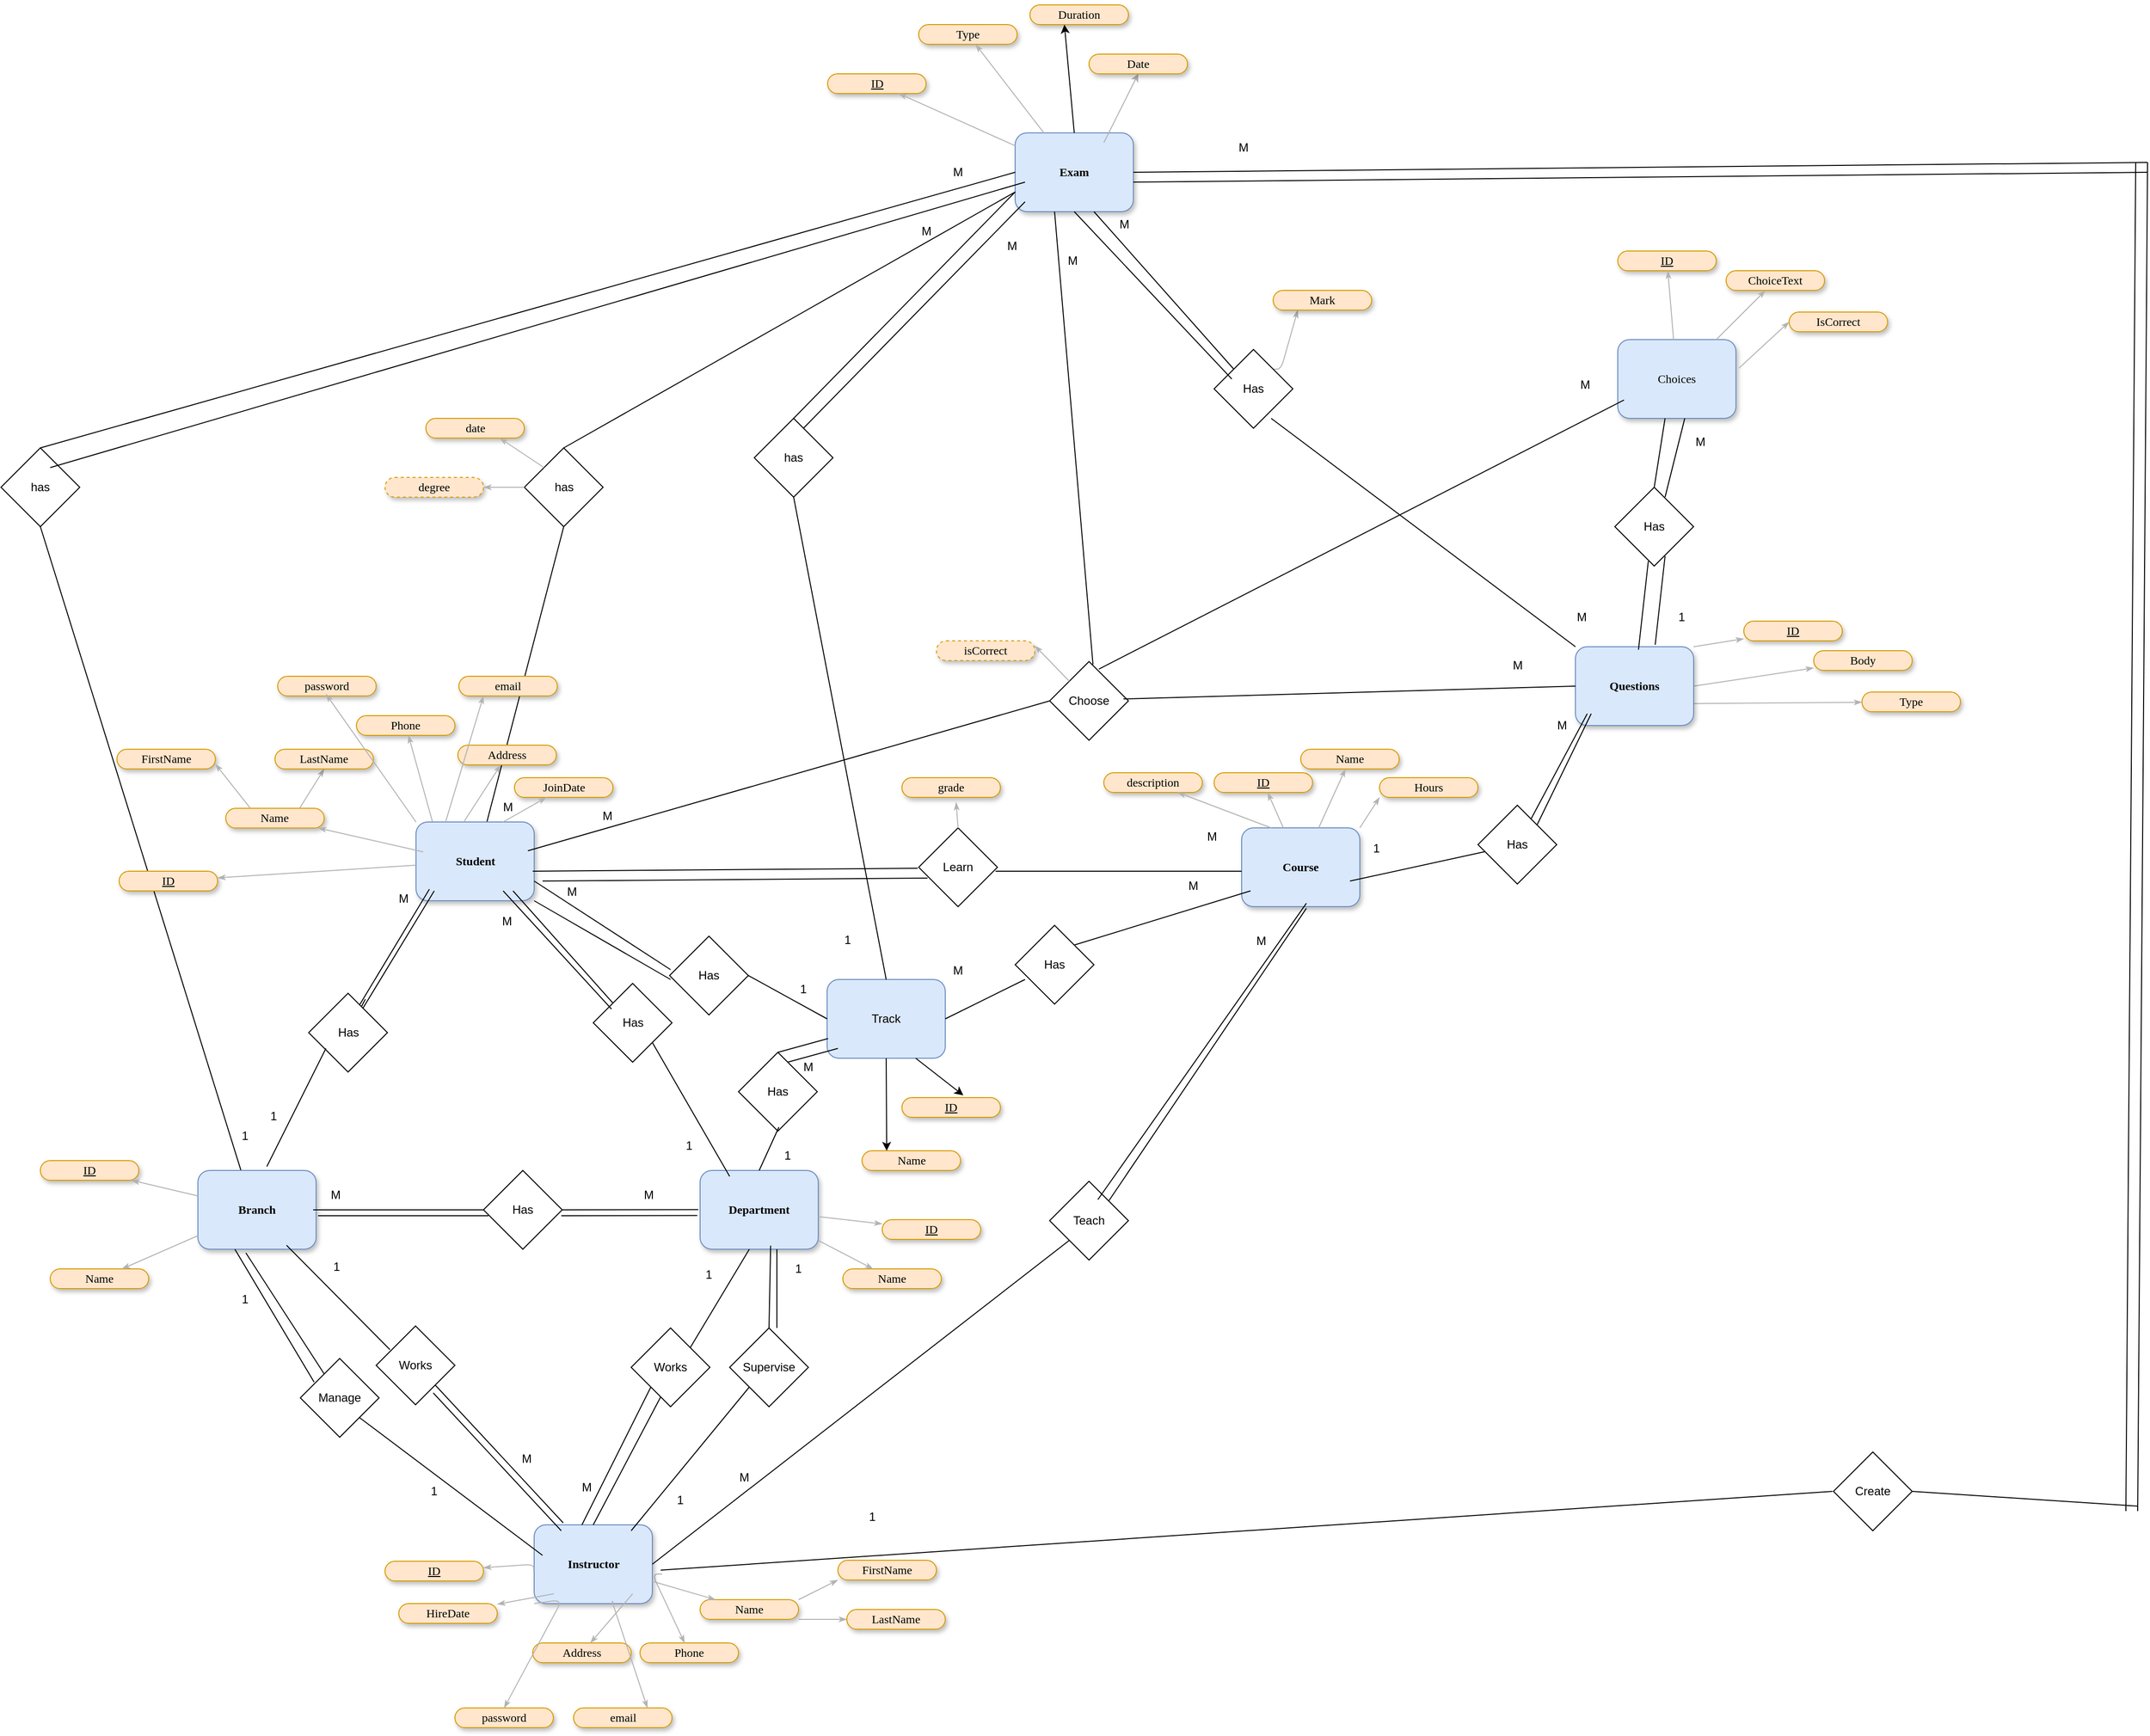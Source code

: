 <mxfile version="26.0.7">
  <diagram name="Page-1" id="ad52d381-51e7-2e0d-a935-2d0ddd2fd229">
    <mxGraphModel dx="1750" dy="1792" grid="1" gridSize="10" guides="1" tooltips="1" connect="1" arrows="1" fold="1" page="1" pageScale="1" pageWidth="1100" pageHeight="850" background="none" math="0" shadow="0">
      <root>
        <mxCell id="0" />
        <mxCell id="1" parent="0" />
        <mxCell id="tUvqFTHjRJm8UM8evL2Z-60" value="" style="endArrow=none;html=1;rounded=0;entryX=0.5;entryY=1;entryDx=0;entryDy=0;strokeWidth=1;exitX=0.599;exitY=0.004;exitDx=0;exitDy=0;exitPerimeter=0;" parent="1" source="TNLm-F983Fp5qraipqUL-23" target="tUvqFTHjRJm8UM8evL2Z-58" edge="1">
          <mxGeometry width="50" height="50" relative="1" as="geometry">
            <mxPoint x="1135" y="-190" as="sourcePoint" />
            <mxPoint x="1360" y="-420" as="targetPoint" />
          </mxGeometry>
        </mxCell>
        <mxCell id="tUvqFTHjRJm8UM8evL2Z-45" value="" style="endArrow=none;html=1;rounded=0;strokeWidth=1;exitX=0.367;exitY=0.013;exitDx=0;exitDy=0;exitPerimeter=0;" parent="1" source="2c924340bb9dbf6c-2" edge="1">
          <mxGeometry width="50" height="50" relative="1" as="geometry">
            <mxPoint x="340" y="170" as="sourcePoint" />
            <mxPoint x="350" y="-100" as="targetPoint" />
          </mxGeometry>
        </mxCell>
        <mxCell id="2c924340bb9dbf6c-2" value="&lt;b&gt;Branch&lt;/b&gt;" style="whiteSpace=wrap;html=1;rounded=1;shadow=1;comic=0;labelBackgroundColor=none;strokeWidth=1;fontFamily=Verdana;fontSize=12;align=center;fillColor=#dae8fc;strokeColor=#6c8ebf;" parent="1" vertex="1">
          <mxGeometry x="510" y="554" width="120" height="80" as="geometry" />
        </mxCell>
        <mxCell id="2c924340bb9dbf6c-3" value="&lt;b&gt;Department&lt;/b&gt;" style="whiteSpace=wrap;html=1;rounded=1;shadow=1;comic=0;labelBackgroundColor=none;strokeWidth=1;fontFamily=Verdana;fontSize=12;align=center;fillColor=#dae8fc;strokeColor=#6c8ebf;" parent="1" vertex="1">
          <mxGeometry x="1020" y="554" width="120" height="80" as="geometry" />
        </mxCell>
        <mxCell id="2c924340bb9dbf6c-9" value="Name" style="whiteSpace=wrap;html=1;rounded=1;shadow=1;comic=0;labelBackgroundColor=none;strokeWidth=1;fontFamily=Verdana;fontSize=12;align=center;arcSize=50;fillColor=#ffe6cc;strokeColor=#d79b00;" parent="1" vertex="1">
          <mxGeometry x="360" y="654" width="100" height="20" as="geometry" />
        </mxCell>
        <mxCell id="2c924340bb9dbf6c-10" value="&lt;span&gt;&lt;u&gt;ID&lt;/u&gt;&lt;/span&gt;" style="whiteSpace=wrap;html=1;rounded=1;shadow=1;comic=0;labelBackgroundColor=none;strokeWidth=1;fontFamily=Verdana;fontSize=12;align=center;arcSize=50;fillColor=#ffe6cc;strokeColor=#d79b00;" parent="1" vertex="1">
          <mxGeometry x="350" y="544" width="100" height="20" as="geometry" />
        </mxCell>
        <mxCell id="2c924340bb9dbf6c-13" value="&lt;span&gt;Phone&lt;/span&gt;" style="whiteSpace=wrap;html=1;rounded=1;shadow=1;comic=0;labelBackgroundColor=none;strokeWidth=1;fontFamily=Verdana;fontSize=12;align=center;arcSize=50;fillColor=#ffe6cc;strokeColor=#d79b00;" parent="1" vertex="1">
          <mxGeometry x="959" y="1034" width="100" height="20" as="geometry" />
        </mxCell>
        <mxCell id="2c924340bb9dbf6c-14" value="&lt;span&gt;&lt;u&gt;ID&lt;/u&gt;&lt;/span&gt;" style="whiteSpace=wrap;html=1;rounded=1;shadow=1;comic=0;labelBackgroundColor=none;strokeWidth=1;fontFamily=Verdana;fontSize=12;align=center;arcSize=50;fillColor=#ffe6cc;strokeColor=#d79b00;" parent="1" vertex="1">
          <mxGeometry x="1205" y="604" width="100" height="20" as="geometry" />
        </mxCell>
        <mxCell id="2c924340bb9dbf6c-15" value="Name" style="whiteSpace=wrap;html=1;rounded=1;shadow=1;comic=0;labelBackgroundColor=none;strokeWidth=1;fontFamily=Verdana;fontSize=12;align=center;arcSize=50;fillColor=#ffe6cc;strokeColor=#d79b00;" parent="1" vertex="1">
          <mxGeometry x="1165" y="654" width="100" height="20" as="geometry" />
        </mxCell>
        <mxCell id="2c924340bb9dbf6c-27" value="" style="edgeStyle=none;rounded=1;html=1;labelBackgroundColor=none;startArrow=none;startFill=0;startSize=5;endArrow=classicThin;endFill=1;endSize=5;jettySize=auto;orthogonalLoop=1;strokeColor=#B3B3B3;strokeWidth=1;fontFamily=Verdana;fontSize=12" parent="1" source="2c924340bb9dbf6c-2" target="2c924340bb9dbf6c-10" edge="1">
          <mxGeometry relative="1" as="geometry" />
        </mxCell>
        <mxCell id="2c924340bb9dbf6c-30" value="" style="edgeStyle=none;rounded=1;html=1;labelBackgroundColor=none;startArrow=none;startFill=0;startSize=5;endArrow=classicThin;endFill=1;endSize=5;jettySize=auto;orthogonalLoop=1;strokeColor=#B3B3B3;strokeWidth=1;fontFamily=Verdana;fontSize=12" parent="1" source="2c924340bb9dbf6c-2" target="2c924340bb9dbf6c-9" edge="1">
          <mxGeometry relative="1" as="geometry" />
        </mxCell>
        <mxCell id="2c924340bb9dbf6c-37" value="" style="edgeStyle=none;rounded=1;html=1;labelBackgroundColor=none;startArrow=none;startFill=0;startSize=5;endArrow=classicThin;endFill=1;endSize=5;jettySize=auto;orthogonalLoop=1;strokeColor=#B3B3B3;strokeWidth=1;fontFamily=Verdana;fontSize=12" parent="1" target="2c924340bb9dbf6c-13" edge="1">
          <mxGeometry relative="1" as="geometry">
            <mxPoint x="981.5" y="964" as="sourcePoint" />
            <Array as="points">
              <mxPoint x="971.5" y="964" />
            </Array>
          </mxGeometry>
        </mxCell>
        <mxCell id="2c924340bb9dbf6c-44" value="" style="edgeStyle=none;rounded=1;html=1;labelBackgroundColor=none;startArrow=none;startFill=0;startSize=5;endArrow=classicThin;endFill=1;endSize=5;jettySize=auto;orthogonalLoop=1;strokeColor=#B3B3B3;strokeWidth=1;fontFamily=Verdana;fontSize=12" parent="1" source="2c924340bb9dbf6c-3" target="2c924340bb9dbf6c-15" edge="1">
          <mxGeometry relative="1" as="geometry" />
        </mxCell>
        <mxCell id="2c924340bb9dbf6c-45" value="" style="edgeStyle=none;rounded=1;html=1;labelBackgroundColor=none;startArrow=none;startFill=0;startSize=5;endArrow=classicThin;endFill=1;endSize=5;jettySize=auto;orthogonalLoop=1;strokeColor=#B3B3B3;strokeWidth=1;fontFamily=Verdana;fontSize=12" parent="1" source="2c924340bb9dbf6c-3" target="2c924340bb9dbf6c-14" edge="1">
          <mxGeometry relative="1" as="geometry" />
        </mxCell>
        <mxCell id="2c924340bb9dbf6c-52" value="&lt;b&gt;Instructor&lt;/b&gt;" style="whiteSpace=wrap;html=1;rounded=1;shadow=1;comic=0;labelBackgroundColor=none;strokeWidth=1;fontFamily=Verdana;fontSize=12;align=center;fillColor=#dae8fc;strokeColor=#6c8ebf;" parent="1" vertex="1">
          <mxGeometry x="851.5" y="914" width="120" height="80" as="geometry" />
        </mxCell>
        <mxCell id="2c924340bb9dbf6c-53" value="&lt;u&gt;ID&lt;/u&gt;" style="whiteSpace=wrap;html=1;rounded=1;shadow=1;comic=0;labelBackgroundColor=none;strokeWidth=1;fontFamily=Verdana;fontSize=12;align=center;arcSize=50;fillColor=#ffe6cc;strokeColor=#d79b00;" parent="1" vertex="1">
          <mxGeometry x="700" y="951" width="100" height="20" as="geometry" />
        </mxCell>
        <mxCell id="2c924340bb9dbf6c-54" value="Name" style="whiteSpace=wrap;html=1;rounded=1;shadow=1;comic=0;labelBackgroundColor=none;strokeWidth=1;fontFamily=Verdana;fontSize=12;align=center;arcSize=50;fillColor=#ffe6cc;strokeColor=#d79b00;" parent="1" vertex="1">
          <mxGeometry x="1020" y="990" width="100" height="20" as="geometry" />
        </mxCell>
        <mxCell id="2c924340bb9dbf6c-63" value="" style="edgeStyle=none;rounded=1;html=1;labelBackgroundColor=none;startArrow=none;startFill=0;startSize=5;endArrow=classicThin;endFill=1;endSize=5;jettySize=auto;orthogonalLoop=1;strokeColor=#B3B3B3;strokeWidth=1;fontFamily=Verdana;fontSize=12;" parent="1" target="2c924340bb9dbf6c-53" edge="1">
          <mxGeometry relative="1" as="geometry">
            <mxPoint x="851" y="961" as="sourcePoint" />
            <Array as="points">
              <mxPoint x="851" y="954" />
            </Array>
          </mxGeometry>
        </mxCell>
        <mxCell id="2c924340bb9dbf6c-64" value="" style="edgeStyle=none;rounded=1;html=1;labelBackgroundColor=none;startArrow=none;startFill=0;startSize=5;endArrow=classicThin;endFill=1;endSize=5;jettySize=auto;orthogonalLoop=1;strokeColor=#B3B3B3;strokeWidth=1;fontFamily=Verdana;fontSize=12" parent="1" source="2c924340bb9dbf6c-52" target="2c924340bb9dbf6c-54" edge="1">
          <mxGeometry relative="1" as="geometry" />
        </mxCell>
        <mxCell id="TNLm-F983Fp5qraipqUL-1" value="&lt;b&gt;Course&lt;/b&gt;" style="whiteSpace=wrap;html=1;rounded=1;shadow=1;comic=0;labelBackgroundColor=none;strokeWidth=1;fontFamily=Verdana;fontSize=12;align=center;fillColor=#dae8fc;strokeColor=#6c8ebf;" parent="1" vertex="1">
          <mxGeometry x="1570" y="206" width="120" height="80" as="geometry" />
        </mxCell>
        <mxCell id="TNLm-F983Fp5qraipqUL-2" value="&lt;span&gt;&lt;u&gt;ID&lt;/u&gt;&lt;/span&gt;" style="whiteSpace=wrap;html=1;rounded=1;shadow=1;comic=0;labelBackgroundColor=none;strokeWidth=1;fontFamily=Verdana;fontSize=12;align=center;arcSize=50;fillColor=#ffe6cc;strokeColor=#d79b00;" parent="1" vertex="1">
          <mxGeometry x="1542" y="150" width="100" height="20" as="geometry" />
        </mxCell>
        <mxCell id="TNLm-F983Fp5qraipqUL-3" value="Name" style="whiteSpace=wrap;html=1;rounded=1;shadow=1;comic=0;labelBackgroundColor=none;strokeWidth=1;fontFamily=Verdana;fontSize=12;align=center;arcSize=50;fillColor=#ffe6cc;strokeColor=#d79b00;" parent="1" vertex="1">
          <mxGeometry x="1630" y="126.12" width="100" height="20" as="geometry" />
        </mxCell>
        <mxCell id="TNLm-F983Fp5qraipqUL-4" value="" style="edgeStyle=none;rounded=1;html=1;labelBackgroundColor=none;startArrow=none;startFill=0;startSize=5;endArrow=classicThin;endFill=1;endSize=5;jettySize=auto;orthogonalLoop=1;strokeColor=#B3B3B3;strokeWidth=1;fontFamily=Verdana;fontSize=12" parent="1" source="TNLm-F983Fp5qraipqUL-1" target="TNLm-F983Fp5qraipqUL-3" edge="1">
          <mxGeometry relative="1" as="geometry" />
        </mxCell>
        <mxCell id="TNLm-F983Fp5qraipqUL-5" value="" style="edgeStyle=none;rounded=1;html=1;labelBackgroundColor=none;startArrow=none;startFill=0;startSize=5;endArrow=classicThin;endFill=1;endSize=5;jettySize=auto;orthogonalLoop=1;strokeColor=#B3B3B3;strokeWidth=1;fontFamily=Verdana;fontSize=12" parent="1" source="TNLm-F983Fp5qraipqUL-1" target="TNLm-F983Fp5qraipqUL-2" edge="1">
          <mxGeometry relative="1" as="geometry" />
        </mxCell>
        <mxCell id="TNLm-F983Fp5qraipqUL-6" value="Hours" style="whiteSpace=wrap;html=1;rounded=1;shadow=1;comic=0;labelBackgroundColor=none;strokeWidth=1;fontFamily=Verdana;fontSize=12;align=center;arcSize=50;fillColor=#ffe6cc;strokeColor=#d79b00;" parent="1" vertex="1">
          <mxGeometry x="1710" y="155" width="100" height="20" as="geometry" />
        </mxCell>
        <mxCell id="TNLm-F983Fp5qraipqUL-7" value="" style="edgeStyle=none;rounded=1;html=1;labelBackgroundColor=none;startArrow=none;startFill=0;startSize=5;endArrow=classicThin;endFill=1;endSize=5;jettySize=auto;orthogonalLoop=1;strokeColor=#B3B3B3;strokeWidth=1;fontFamily=Verdana;fontSize=12;entryX=0;entryY=1;entryDx=0;entryDy=0;exitX=1;exitY=0;exitDx=0;exitDy=0;" parent="1" source="TNLm-F983Fp5qraipqUL-1" target="TNLm-F983Fp5qraipqUL-6" edge="1">
          <mxGeometry relative="1" as="geometry">
            <mxPoint x="1680" y="266" as="sourcePoint" />
            <mxPoint x="1736" y="316" as="targetPoint" />
          </mxGeometry>
        </mxCell>
        <mxCell id="TNLm-F983Fp5qraipqUL-8" value="Address" style="whiteSpace=wrap;html=1;rounded=1;shadow=1;comic=0;labelBackgroundColor=none;strokeWidth=1;fontFamily=Verdana;fontSize=12;align=center;arcSize=50;fillColor=#ffe6cc;strokeColor=#d79b00;" parent="1" vertex="1">
          <mxGeometry x="850" y="1034" width="100" height="20" as="geometry" />
        </mxCell>
        <mxCell id="TNLm-F983Fp5qraipqUL-9" value="" style="edgeStyle=none;rounded=1;html=1;labelBackgroundColor=none;startArrow=none;startFill=0;startSize=5;endArrow=classicThin;endFill=1;endSize=5;jettySize=auto;orthogonalLoop=1;strokeColor=#B3B3B3;strokeWidth=1;fontFamily=Verdana;fontSize=12" parent="1" target="TNLm-F983Fp5qraipqUL-8" edge="1">
          <mxGeometry relative="1" as="geometry">
            <mxPoint x="951.5" y="984" as="sourcePoint" />
            <Array as="points">
              <mxPoint x="951.5" y="984" />
            </Array>
          </mxGeometry>
        </mxCell>
        <mxCell id="TNLm-F983Fp5qraipqUL-10" value="FirstName" style="whiteSpace=wrap;html=1;rounded=1;shadow=1;comic=0;labelBackgroundColor=none;strokeWidth=1;fontFamily=Verdana;fontSize=12;align=center;arcSize=50;fillColor=#ffe6cc;strokeColor=#d79b00;" parent="1" vertex="1">
          <mxGeometry x="1160" y="950" width="100" height="20" as="geometry" />
        </mxCell>
        <mxCell id="TNLm-F983Fp5qraipqUL-12" value="" style="edgeStyle=none;rounded=1;html=1;labelBackgroundColor=none;startArrow=none;startFill=0;startSize=5;endArrow=classicThin;endFill=1;endSize=5;jettySize=auto;orthogonalLoop=1;strokeColor=#B3B3B3;strokeWidth=1;fontFamily=Verdana;fontSize=12;entryX=0;entryY=1;entryDx=0;entryDy=0;exitX=1;exitY=0;exitDx=0;exitDy=0;" parent="1" source="2c924340bb9dbf6c-54" target="TNLm-F983Fp5qraipqUL-10" edge="1">
          <mxGeometry relative="1" as="geometry">
            <mxPoint x="1061.5" y="914" as="sourcePoint" />
            <mxPoint x="1066.5" y="964" as="targetPoint" />
            <Array as="points" />
          </mxGeometry>
        </mxCell>
        <mxCell id="TNLm-F983Fp5qraipqUL-13" value="" style="edgeStyle=none;rounded=1;html=1;labelBackgroundColor=none;startArrow=none;startFill=0;startSize=5;endArrow=classicThin;endFill=1;endSize=5;jettySize=auto;orthogonalLoop=1;strokeColor=#B3B3B3;strokeWidth=1;fontFamily=Verdana;fontSize=12;entryX=0;entryY=0.5;entryDx=0;entryDy=0;exitX=1;exitY=1;exitDx=0;exitDy=0;" parent="1" source="2c924340bb9dbf6c-54" target="TNLm-F983Fp5qraipqUL-14" edge="1">
          <mxGeometry relative="1" as="geometry">
            <mxPoint x="1101.5" y="949" as="sourcePoint" />
            <mxPoint x="1150.5" y="926" as="targetPoint" />
            <Array as="points" />
          </mxGeometry>
        </mxCell>
        <mxCell id="TNLm-F983Fp5qraipqUL-14" value="LastName" style="whiteSpace=wrap;html=1;rounded=1;shadow=1;comic=0;labelBackgroundColor=none;strokeWidth=1;fontFamily=Verdana;fontSize=12;align=center;arcSize=50;fillColor=#ffe6cc;strokeColor=#d79b00;" parent="1" vertex="1">
          <mxGeometry x="1169" y="1000" width="100" height="20" as="geometry" />
        </mxCell>
        <mxCell id="TNLm-F983Fp5qraipqUL-21" value="&lt;span&gt;Phone&lt;/span&gt;" style="whiteSpace=wrap;html=1;rounded=1;shadow=1;comic=0;labelBackgroundColor=none;strokeWidth=1;fontFamily=Verdana;fontSize=12;align=center;arcSize=50;fillColor=#ffe6cc;strokeColor=#d79b00;" parent="1" vertex="1">
          <mxGeometry x="671" y="92" width="100" height="20" as="geometry" />
        </mxCell>
        <mxCell id="TNLm-F983Fp5qraipqUL-22" value="" style="edgeStyle=none;rounded=1;html=1;labelBackgroundColor=none;startArrow=none;startFill=0;startSize=5;endArrow=classicThin;endFill=1;endSize=5;jettySize=auto;orthogonalLoop=1;strokeColor=#B3B3B3;strokeWidth=1;fontFamily=Verdana;fontSize=12;exitX=0.288;exitY=0.988;exitDx=0;exitDy=0;exitPerimeter=0;" parent="1" source="TNLm-F983Fp5qraipqUL-23" target="TNLm-F983Fp5qraipqUL-21" edge="1">
          <mxGeometry relative="1" as="geometry">
            <mxPoint x="861.5" y="250" as="sourcePoint" />
            <Array as="points">
              <mxPoint x="770.5" y="280" />
            </Array>
          </mxGeometry>
        </mxCell>
        <mxCell id="TNLm-F983Fp5qraipqUL-23" value="&lt;b&gt;Student&lt;/b&gt;" style="whiteSpace=wrap;html=1;rounded=1;shadow=1;comic=0;labelBackgroundColor=none;strokeWidth=1;fontFamily=Verdana;fontSize=12;align=center;fillColor=#dae8fc;strokeColor=#6c8ebf;" parent="1" vertex="1">
          <mxGeometry x="731.5" y="200" width="120" height="80" as="geometry" />
        </mxCell>
        <mxCell id="TNLm-F983Fp5qraipqUL-24" value="&lt;u&gt;ID&lt;/u&gt;" style="whiteSpace=wrap;html=1;rounded=1;shadow=1;comic=0;labelBackgroundColor=none;strokeWidth=1;fontFamily=Verdana;fontSize=12;align=center;arcSize=50;fillColor=#ffe6cc;strokeColor=#d79b00;" parent="1" vertex="1">
          <mxGeometry x="430" y="250" width="100" height="20" as="geometry" />
        </mxCell>
        <mxCell id="TNLm-F983Fp5qraipqUL-25" value="Name" style="whiteSpace=wrap;html=1;rounded=1;shadow=1;comic=0;labelBackgroundColor=none;strokeWidth=1;fontFamily=Verdana;fontSize=12;align=center;arcSize=50;fillColor=#ffe6cc;strokeColor=#d79b00;" parent="1" vertex="1">
          <mxGeometry x="538.25" y="186.12" width="100" height="20" as="geometry" />
        </mxCell>
        <mxCell id="TNLm-F983Fp5qraipqUL-26" value="" style="edgeStyle=none;rounded=1;html=1;labelBackgroundColor=none;startArrow=none;startFill=0;startSize=5;endArrow=classicThin;endFill=1;endSize=5;jettySize=auto;orthogonalLoop=1;strokeColor=#B3B3B3;strokeWidth=1;fontFamily=Verdana;fontSize=12" parent="1" source="TNLm-F983Fp5qraipqUL-23" target="TNLm-F983Fp5qraipqUL-24" edge="1">
          <mxGeometry relative="1" as="geometry" />
        </mxCell>
        <mxCell id="TNLm-F983Fp5qraipqUL-27" value="" style="edgeStyle=none;rounded=1;html=1;labelBackgroundColor=none;startArrow=none;startFill=0;startSize=5;endArrow=classicThin;endFill=1;endSize=5;jettySize=auto;orthogonalLoop=1;strokeColor=#B3B3B3;strokeWidth=1;fontFamily=Verdana;fontSize=12;exitX=0.061;exitY=0.38;exitDx=0;exitDy=0;exitPerimeter=0;" parent="1" source="TNLm-F983Fp5qraipqUL-23" target="TNLm-F983Fp5qraipqUL-25" edge="1">
          <mxGeometry relative="1" as="geometry">
            <mxPoint x="593.975" y="246.222" as="sourcePoint" />
          </mxGeometry>
        </mxCell>
        <mxCell id="TNLm-F983Fp5qraipqUL-28" value="JoinDate" style="whiteSpace=wrap;html=1;rounded=1;shadow=1;comic=0;labelBackgroundColor=none;strokeWidth=1;fontFamily=Verdana;fontSize=12;align=center;arcSize=50;fillColor=#ffe6cc;strokeColor=#d79b00;" parent="1" vertex="1">
          <mxGeometry x="831.5" y="155" width="100" height="20" as="geometry" />
        </mxCell>
        <mxCell id="TNLm-F983Fp5qraipqUL-29" value="" style="edgeStyle=none;rounded=1;html=1;labelBackgroundColor=none;startArrow=none;startFill=0;startSize=5;endArrow=classicThin;endFill=1;endSize=5;jettySize=auto;orthogonalLoop=1;strokeColor=#B3B3B3;strokeWidth=1;fontFamily=Verdana;fontSize=12" parent="1" target="TNLm-F983Fp5qraipqUL-28" edge="1">
          <mxGeometry relative="1" as="geometry">
            <mxPoint x="820" y="200" as="sourcePoint" />
            <Array as="points">
              <mxPoint x="820" y="200" />
            </Array>
          </mxGeometry>
        </mxCell>
        <mxCell id="TNLm-F983Fp5qraipqUL-30" value="FirstName" style="whiteSpace=wrap;html=1;rounded=1;shadow=1;comic=0;labelBackgroundColor=none;strokeWidth=1;fontFamily=Verdana;fontSize=12;align=center;arcSize=50;fillColor=#ffe6cc;strokeColor=#d79b00;" parent="1" vertex="1">
          <mxGeometry x="427.75" y="126.12" width="100" height="20" as="geometry" />
        </mxCell>
        <mxCell id="TNLm-F983Fp5qraipqUL-31" value="" style="edgeStyle=none;rounded=1;html=1;labelBackgroundColor=none;startArrow=none;startFill=0;startSize=5;endArrow=classicThin;endFill=1;endSize=5;jettySize=auto;orthogonalLoop=1;strokeColor=#B3B3B3;strokeWidth=1;fontFamily=Verdana;fontSize=12;entryX=1;entryY=0.75;entryDx=0;entryDy=0;exitX=0.25;exitY=0;exitDx=0;exitDy=0;" parent="1" source="TNLm-F983Fp5qraipqUL-25" target="TNLm-F983Fp5qraipqUL-30" edge="1">
          <mxGeometry relative="1" as="geometry">
            <mxPoint x="748.25" y="246.12" as="sourcePoint" />
            <mxPoint x="753.25" y="296.12" as="targetPoint" />
            <Array as="points" />
          </mxGeometry>
        </mxCell>
        <mxCell id="TNLm-F983Fp5qraipqUL-32" value="" style="edgeStyle=none;rounded=1;html=1;labelBackgroundColor=none;startArrow=none;startFill=0;startSize=5;endArrow=classicThin;endFill=1;endSize=5;jettySize=auto;orthogonalLoop=1;strokeColor=#B3B3B3;strokeWidth=1;fontFamily=Verdana;fontSize=12;exitX=0.75;exitY=0;exitDx=0;exitDy=0;entryX=0.5;entryY=1;entryDx=0;entryDy=0;" parent="1" source="TNLm-F983Fp5qraipqUL-25" target="TNLm-F983Fp5qraipqUL-33" edge="1">
          <mxGeometry relative="1" as="geometry">
            <mxPoint x="646.75" y="146.12" as="sourcePoint" />
            <mxPoint x="680" y="90" as="targetPoint" />
            <Array as="points" />
          </mxGeometry>
        </mxCell>
        <mxCell id="TNLm-F983Fp5qraipqUL-33" value="LastName" style="whiteSpace=wrap;html=1;rounded=1;shadow=1;comic=0;labelBackgroundColor=none;strokeWidth=1;fontFamily=Verdana;fontSize=12;align=center;arcSize=50;fillColor=#ffe6cc;strokeColor=#d79b00;" parent="1" vertex="1">
          <mxGeometry x="588.25" y="126.12" width="100" height="20" as="geometry" />
        </mxCell>
        <mxCell id="TNLm-F983Fp5qraipqUL-34" value="Address" style="whiteSpace=wrap;html=1;rounded=1;shadow=1;comic=0;labelBackgroundColor=none;strokeWidth=1;fontFamily=Verdana;fontSize=12;align=center;arcSize=50;fillColor=#ffe6cc;strokeColor=#d79b00;" parent="1" vertex="1">
          <mxGeometry x="774" y="122" width="100" height="20" as="geometry" />
        </mxCell>
        <mxCell id="TNLm-F983Fp5qraipqUL-35" value="" style="edgeStyle=none;rounded=1;html=1;labelBackgroundColor=none;startArrow=none;startFill=0;startSize=5;endArrow=classicThin;endFill=1;endSize=5;jettySize=auto;orthogonalLoop=1;strokeColor=#B3B3B3;strokeWidth=1;fontFamily=Verdana;fontSize=12;" parent="1" target="TNLm-F983Fp5qraipqUL-34" edge="1">
          <mxGeometry relative="1" as="geometry">
            <mxPoint x="780" y="200" as="sourcePoint" />
            <Array as="points" />
          </mxGeometry>
        </mxCell>
        <mxCell id="TNLm-F983Fp5qraipqUL-53" value="HireDate" style="whiteSpace=wrap;html=1;rounded=1;shadow=1;comic=0;labelBackgroundColor=none;strokeWidth=1;fontFamily=Verdana;fontSize=12;align=center;arcSize=50;fillColor=#ffe6cc;strokeColor=#d79b00;" parent="1" vertex="1">
          <mxGeometry x="714" y="994" width="100" height="20" as="geometry" />
        </mxCell>
        <mxCell id="TNLm-F983Fp5qraipqUL-54" value="" style="edgeStyle=none;rounded=1;html=1;labelBackgroundColor=none;startArrow=none;startFill=0;startSize=5;endArrow=classicThin;endFill=1;endSize=5;jettySize=auto;orthogonalLoop=1;strokeColor=#B3B3B3;strokeWidth=1;fontFamily=Verdana;fontSize=12" parent="1" target="TNLm-F983Fp5qraipqUL-53" edge="1">
          <mxGeometry relative="1" as="geometry">
            <mxPoint x="871.5" y="984" as="sourcePoint" />
            <Array as="points">
              <mxPoint x="871.5" y="984" />
            </Array>
          </mxGeometry>
        </mxCell>
        <mxCell id="TNLm-F983Fp5qraipqUL-55" value="&lt;span&gt;Type&lt;/span&gt;" style="whiteSpace=wrap;html=1;rounded=1;shadow=1;comic=0;labelBackgroundColor=none;strokeWidth=1;fontFamily=Verdana;fontSize=12;align=center;arcSize=50;fillColor=#ffe6cc;strokeColor=#d79b00;" parent="1" vertex="1">
          <mxGeometry x="2200" y="68" width="100" height="20" as="geometry" />
        </mxCell>
        <mxCell id="TNLm-F983Fp5qraipqUL-56" value="" style="edgeStyle=none;rounded=1;html=1;labelBackgroundColor=none;startArrow=none;startFill=0;startSize=5;endArrow=classicThin;endFill=1;endSize=5;jettySize=auto;orthogonalLoop=1;strokeColor=#B3B3B3;strokeWidth=1;fontFamily=Verdana;fontSize=12;exitX=0.991;exitY=0.722;exitDx=0;exitDy=0;exitPerimeter=0;" parent="1" source="TNLm-F983Fp5qraipqUL-57" target="TNLm-F983Fp5qraipqUL-55" edge="1">
          <mxGeometry relative="1" as="geometry">
            <mxPoint x="2158" y="128" as="sourcePoint" />
            <Array as="points" />
          </mxGeometry>
        </mxCell>
        <mxCell id="TNLm-F983Fp5qraipqUL-58" value="&lt;u&gt;ID&lt;/u&gt;" style="whiteSpace=wrap;html=1;rounded=1;shadow=1;comic=0;labelBackgroundColor=none;strokeWidth=1;fontFamily=Verdana;fontSize=12;align=center;arcSize=50;fillColor=#ffe6cc;strokeColor=#d79b00;" parent="1" vertex="1">
          <mxGeometry x="2080" y="-4" width="100" height="20" as="geometry" />
        </mxCell>
        <mxCell id="TNLm-F983Fp5qraipqUL-59" value="Body" style="whiteSpace=wrap;html=1;rounded=1;shadow=1;comic=0;labelBackgroundColor=none;strokeWidth=1;fontFamily=Verdana;fontSize=12;align=center;arcSize=50;fillColor=#ffe6cc;strokeColor=#d79b00;" parent="1" vertex="1">
          <mxGeometry x="2151" y="26" width="100" height="20" as="geometry" />
        </mxCell>
        <mxCell id="TNLm-F983Fp5qraipqUL-60" value="" style="edgeStyle=none;rounded=1;html=1;labelBackgroundColor=none;startArrow=none;startFill=0;startSize=5;endArrow=classicThin;endFill=1;endSize=5;jettySize=auto;orthogonalLoop=1;strokeColor=#B3B3B3;strokeWidth=1;fontFamily=Verdana;fontSize=12;exitX=1;exitY=0;exitDx=0;exitDy=0;" parent="1" source="TNLm-F983Fp5qraipqUL-57" target="TNLm-F983Fp5qraipqUL-58" edge="1">
          <mxGeometry relative="1" as="geometry">
            <mxPoint x="2130" y="88" as="sourcePoint" />
          </mxGeometry>
        </mxCell>
        <mxCell id="TNLm-F983Fp5qraipqUL-61" value="" style="edgeStyle=none;rounded=1;html=1;labelBackgroundColor=none;startArrow=none;startFill=0;startSize=5;endArrow=classicThin;endFill=1;endSize=5;jettySize=auto;orthogonalLoop=1;strokeColor=#B3B3B3;strokeWidth=1;fontFamily=Verdana;fontSize=12;exitX=1;exitY=0.5;exitDx=0;exitDy=0;" parent="1" source="TNLm-F983Fp5qraipqUL-57" target="TNLm-F983Fp5qraipqUL-59" edge="1">
          <mxGeometry relative="1" as="geometry">
            <mxPoint x="2157.619" y="92.49" as="sourcePoint" />
          </mxGeometry>
        </mxCell>
        <mxCell id="TNLm-F983Fp5qraipqUL-63" value="" style="edgeStyle=none;rounded=1;html=1;labelBackgroundColor=none;startArrow=none;startFill=0;startSize=5;endArrow=classicThin;endFill=1;endSize=5;jettySize=auto;orthogonalLoop=1;strokeColor=#B3B3B3;strokeWidth=1;fontFamily=Verdana;fontSize=12;exitX=1;exitY=0;exitDx=0;exitDy=0;entryX=0.25;entryY=1;entryDx=0;entryDy=0;" parent="1" source="TNLm-F983Fp5qraipqUL-238" target="tUvqFTHjRJm8UM8evL2Z-47" edge="1">
          <mxGeometry relative="1" as="geometry">
            <mxPoint x="1967" y="82" as="sourcePoint" />
            <Array as="points">
              <mxPoint x="1610" y="-260" />
            </Array>
            <mxPoint x="2221" y="110.408" as="targetPoint" />
          </mxGeometry>
        </mxCell>
        <mxCell id="TNLm-F983Fp5qraipqUL-81" value="Choices" style="whiteSpace=wrap;html=1;rounded=1;shadow=1;comic=0;labelBackgroundColor=none;strokeWidth=1;fontFamily=Verdana;fontSize=12;align=center;fillColor=#dae8fc;strokeColor=#6c8ebf;" parent="1" vertex="1">
          <mxGeometry x="1952" y="-290" width="120" height="80" as="geometry" />
        </mxCell>
        <mxCell id="TNLm-F983Fp5qraipqUL-82" value="&lt;span&gt;&lt;u&gt;ID&lt;/u&gt;&lt;/span&gt;" style="whiteSpace=wrap;html=1;rounded=1;shadow=1;comic=0;labelBackgroundColor=none;strokeWidth=1;fontFamily=Verdana;fontSize=12;align=center;arcSize=50;fillColor=#ffe6cc;strokeColor=#d79b00;" parent="1" vertex="1">
          <mxGeometry x="1952" y="-380" width="100" height="20" as="geometry" />
        </mxCell>
        <mxCell id="TNLm-F983Fp5qraipqUL-83" value="ChoiceText" style="whiteSpace=wrap;html=1;rounded=1;shadow=1;comic=0;labelBackgroundColor=none;strokeWidth=1;fontFamily=Verdana;fontSize=12;align=center;arcSize=50;fillColor=#ffe6cc;strokeColor=#d79b00;" parent="1" vertex="1">
          <mxGeometry x="2062" y="-360" width="100" height="20" as="geometry" />
        </mxCell>
        <mxCell id="TNLm-F983Fp5qraipqUL-84" value="" style="edgeStyle=none;rounded=1;html=1;labelBackgroundColor=none;startArrow=none;startFill=0;startSize=5;endArrow=classicThin;endFill=1;endSize=5;jettySize=auto;orthogonalLoop=1;strokeColor=#B3B3B3;strokeWidth=1;fontFamily=Verdana;fontSize=12" parent="1" source="TNLm-F983Fp5qraipqUL-81" target="TNLm-F983Fp5qraipqUL-83" edge="1">
          <mxGeometry relative="1" as="geometry" />
        </mxCell>
        <mxCell id="TNLm-F983Fp5qraipqUL-85" value="" style="edgeStyle=none;rounded=1;html=1;labelBackgroundColor=none;startArrow=none;startFill=0;startSize=5;endArrow=classicThin;endFill=1;endSize=5;jettySize=auto;orthogonalLoop=1;strokeColor=#B3B3B3;strokeWidth=1;fontFamily=Verdana;fontSize=12" parent="1" source="TNLm-F983Fp5qraipqUL-81" target="TNLm-F983Fp5qraipqUL-82" edge="1">
          <mxGeometry relative="1" as="geometry" />
        </mxCell>
        <mxCell id="TNLm-F983Fp5qraipqUL-88" value="&lt;b&gt;Exam&lt;/b&gt;" style="whiteSpace=wrap;html=1;rounded=1;shadow=1;comic=0;labelBackgroundColor=none;strokeWidth=1;fontFamily=Verdana;fontSize=12;align=center;fillColor=#dae8fc;strokeColor=#6c8ebf;" parent="1" vertex="1">
          <mxGeometry x="1340" y="-500" width="120" height="80" as="geometry" />
        </mxCell>
        <mxCell id="TNLm-F983Fp5qraipqUL-89" value="&lt;span&gt;&lt;u&gt;ID&lt;/u&gt;&lt;/span&gt;" style="whiteSpace=wrap;html=1;rounded=1;shadow=1;comic=0;labelBackgroundColor=none;strokeWidth=1;fontFamily=Verdana;fontSize=12;align=center;arcSize=50;fillColor=#ffe6cc;strokeColor=#d79b00;" parent="1" vertex="1">
          <mxGeometry x="1149.5" y="-560" width="100" height="20" as="geometry" />
        </mxCell>
        <mxCell id="TNLm-F983Fp5qraipqUL-90" value="Type" style="whiteSpace=wrap;html=1;rounded=1;shadow=1;comic=0;labelBackgroundColor=none;strokeWidth=1;fontFamily=Verdana;fontSize=12;align=center;arcSize=50;fillColor=#ffe6cc;strokeColor=#d79b00;" parent="1" vertex="1">
          <mxGeometry x="1242" y="-610" width="100" height="20" as="geometry" />
        </mxCell>
        <mxCell id="TNLm-F983Fp5qraipqUL-91" value="" style="edgeStyle=none;rounded=1;html=1;labelBackgroundColor=none;startArrow=none;startFill=0;startSize=5;endArrow=classicThin;endFill=1;endSize=5;jettySize=auto;orthogonalLoop=1;strokeColor=#B3B3B3;strokeWidth=1;fontFamily=Verdana;fontSize=12" parent="1" source="TNLm-F983Fp5qraipqUL-88" target="TNLm-F983Fp5qraipqUL-90" edge="1">
          <mxGeometry relative="1" as="geometry" />
        </mxCell>
        <mxCell id="TNLm-F983Fp5qraipqUL-92" value="" style="edgeStyle=none;rounded=1;html=1;labelBackgroundColor=none;startArrow=none;startFill=0;startSize=5;endArrow=classicThin;endFill=1;endSize=5;jettySize=auto;orthogonalLoop=1;strokeColor=#B3B3B3;strokeWidth=1;fontFamily=Verdana;fontSize=12" parent="1" source="TNLm-F983Fp5qraipqUL-88" target="TNLm-F983Fp5qraipqUL-89" edge="1">
          <mxGeometry relative="1" as="geometry" />
        </mxCell>
        <mxCell id="TNLm-F983Fp5qraipqUL-93" value="Duration" style="whiteSpace=wrap;html=1;rounded=1;shadow=1;comic=0;labelBackgroundColor=none;strokeWidth=1;fontFamily=Verdana;fontSize=12;align=center;arcSize=50;fillColor=#ffe6cc;strokeColor=#d79b00;" parent="1" vertex="1">
          <mxGeometry x="1355" y="-630" width="100" height="20" as="geometry" />
        </mxCell>
        <mxCell id="TNLm-F983Fp5qraipqUL-94" value="" style="edgeStyle=none;rounded=1;html=1;labelBackgroundColor=none;startArrow=none;startFill=0;startSize=5;endArrow=classic;endFill=1;endSize=5;jettySize=auto;orthogonalLoop=1;strokeColor=#B3B3B3;strokeWidth=1;fontFamily=Verdana;fontSize=12;entryX=0.5;entryY=1;entryDx=0;entryDy=0;" parent="1" target="TNLm-F983Fp5qraipqUL-106" edge="1">
          <mxGeometry relative="1" as="geometry">
            <mxPoint x="1430" y="-490" as="sourcePoint" />
            <mxPoint x="1420" y="-390.0" as="targetPoint" />
          </mxGeometry>
        </mxCell>
        <mxCell id="TNLm-F983Fp5qraipqUL-106" value="Date" style="whiteSpace=wrap;html=1;rounded=1;shadow=1;comic=0;labelBackgroundColor=none;strokeWidth=1;fontFamily=Verdana;fontSize=12;align=center;arcSize=50;fillColor=#ffe6cc;strokeColor=#d79b00;" parent="1" vertex="1">
          <mxGeometry x="1415" y="-580" width="100" height="20" as="geometry" />
        </mxCell>
        <mxCell id="TNLm-F983Fp5qraipqUL-119" value="" style="endArrow=none;html=1;rounded=0;entryX=0;entryY=0.5;entryDx=0;entryDy=0;strokeWidth=1;" parent="1" target="TNLm-F983Fp5qraipqUL-122" edge="1">
          <mxGeometry width="50" height="50" relative="1" as="geometry">
            <mxPoint x="627" y="594" as="sourcePoint" />
            <mxPoint x="787" y="594" as="targetPoint" />
          </mxGeometry>
        </mxCell>
        <mxCell id="TNLm-F983Fp5qraipqUL-120" value="" style="endArrow=none;html=1;rounded=0;exitX=1;exitY=0.5;exitDx=0;exitDy=0;strokeWidth=1;" parent="1" source="TNLm-F983Fp5qraipqUL-122" edge="1">
          <mxGeometry width="50" height="50" relative="1" as="geometry">
            <mxPoint x="898" y="593.23" as="sourcePoint" />
            <mxPoint x="1018.192" y="593.808" as="targetPoint" />
          </mxGeometry>
        </mxCell>
        <mxCell id="TNLm-F983Fp5qraipqUL-122" value="Has" style="rhombus;whiteSpace=wrap;html=1;strokeWidth=1;" parent="1" vertex="1">
          <mxGeometry x="800" y="554" width="80" height="80" as="geometry" />
        </mxCell>
        <mxCell id="TNLm-F983Fp5qraipqUL-123" value="" style="endArrow=none;html=1;rounded=0;exitX=1;exitY=0.5;exitDx=0;exitDy=0;strokeWidth=1;" parent="1" edge="1">
          <mxGeometry width="50" height="50" relative="1" as="geometry">
            <mxPoint x="879" y="600" as="sourcePoint" />
            <mxPoint x="1017.192" y="599.808" as="targetPoint" />
          </mxGeometry>
        </mxCell>
        <mxCell id="TNLm-F983Fp5qraipqUL-124" value="" style="endArrow=none;html=1;rounded=0;entryX=0;entryY=0.5;entryDx=0;entryDy=0;strokeWidth=1;" parent="1" edge="1">
          <mxGeometry width="50" height="50" relative="1" as="geometry">
            <mxPoint x="632" y="600" as="sourcePoint" />
            <mxPoint x="805" y="600" as="targetPoint" />
          </mxGeometry>
        </mxCell>
        <mxCell id="TNLm-F983Fp5qraipqUL-125" value="M" style="text;html=1;align=center;verticalAlign=middle;whiteSpace=wrap;rounded=0;strokeWidth=1;" parent="1" vertex="1">
          <mxGeometry x="938" y="564" width="60" height="30" as="geometry" />
        </mxCell>
        <mxCell id="TNLm-F983Fp5qraipqUL-129" value="M" style="text;html=1;align=center;verticalAlign=middle;whiteSpace=wrap;rounded=0;strokeWidth=1;" parent="1" vertex="1">
          <mxGeometry x="620" y="564" width="60" height="30" as="geometry" />
        </mxCell>
        <mxCell id="TNLm-F983Fp5qraipqUL-132" value="Works" style="rhombus;whiteSpace=wrap;html=1;strokeWidth=1;" parent="1" vertex="1">
          <mxGeometry x="691" y="712" width="80" height="80" as="geometry" />
        </mxCell>
        <mxCell id="TNLm-F983Fp5qraipqUL-134" value="" style="endArrow=none;html=1;rounded=0;exitX=1;exitY=1;exitDx=0;exitDy=0;strokeWidth=1;" parent="1" source="TNLm-F983Fp5qraipqUL-132" edge="1">
          <mxGeometry width="50" height="50" relative="1" as="geometry">
            <mxPoint x="761" y="772" as="sourcePoint" />
            <mxPoint x="881" y="912" as="targetPoint" />
          </mxGeometry>
        </mxCell>
        <mxCell id="TNLm-F983Fp5qraipqUL-135" value="" style="endArrow=none;html=1;rounded=0;exitX=0;exitY=0;exitDx=0;exitDy=0;strokeWidth=1;" parent="1" edge="1">
          <mxGeometry width="50" height="50" relative="1" as="geometry">
            <mxPoint x="705" y="736" as="sourcePoint" />
            <mxPoint x="600" y="630" as="targetPoint" />
          </mxGeometry>
        </mxCell>
        <mxCell id="TNLm-F983Fp5qraipqUL-136" value="" style="endArrow=none;html=1;rounded=0;exitX=1;exitY=1;exitDx=0;exitDy=0;strokeWidth=1;" parent="1" edge="1">
          <mxGeometry width="50" height="50" relative="1" as="geometry">
            <mxPoint x="749" y="780" as="sourcePoint" />
            <mxPoint x="879" y="920" as="targetPoint" />
          </mxGeometry>
        </mxCell>
        <mxCell id="TNLm-F983Fp5qraipqUL-137" value="1" style="text;html=1;align=center;verticalAlign=middle;whiteSpace=wrap;rounded=0;strokeWidth=1;" parent="1" vertex="1">
          <mxGeometry x="999" y="645" width="60" height="30" as="geometry" />
        </mxCell>
        <mxCell id="TNLm-F983Fp5qraipqUL-138" value="1" style="text;html=1;align=center;verticalAlign=middle;whiteSpace=wrap;rounded=0;strokeWidth=1;" parent="1" vertex="1">
          <mxGeometry x="621" y="637" width="60" height="30" as="geometry" />
        </mxCell>
        <mxCell id="TNLm-F983Fp5qraipqUL-139" value="Works" style="rhombus;whiteSpace=wrap;html=1;strokeWidth=1;" parent="1" vertex="1">
          <mxGeometry x="950" y="714" width="80" height="80" as="geometry" />
        </mxCell>
        <mxCell id="TNLm-F983Fp5qraipqUL-140" value="" style="endArrow=none;html=1;rounded=0;exitX=1;exitY=0;exitDx=0;exitDy=0;strokeWidth=1;" parent="1" source="TNLm-F983Fp5qraipqUL-139" edge="1">
          <mxGeometry width="50" height="50" relative="1" as="geometry">
            <mxPoint x="1020" y="684" as="sourcePoint" />
            <mxPoint x="1070" y="634" as="targetPoint" />
          </mxGeometry>
        </mxCell>
        <mxCell id="TNLm-F983Fp5qraipqUL-141" value="" style="endArrow=none;html=1;rounded=0;exitX=0.5;exitY=0;exitDx=0;exitDy=0;strokeWidth=1;" parent="1" source="2c924340bb9dbf6c-52" edge="1">
          <mxGeometry width="50" height="50" relative="1" as="geometry">
            <mxPoint x="930" y="834" as="sourcePoint" />
            <mxPoint x="980" y="784" as="targetPoint" />
          </mxGeometry>
        </mxCell>
        <mxCell id="TNLm-F983Fp5qraipqUL-143" value="" style="endArrow=none;html=1;rounded=0;entryX=0;entryY=1;entryDx=0;entryDy=0;strokeWidth=1;" parent="1" target="TNLm-F983Fp5qraipqUL-139" edge="1">
          <mxGeometry width="50" height="50" relative="1" as="geometry">
            <mxPoint x="900" y="914" as="sourcePoint" />
            <mxPoint x="950" y="864" as="targetPoint" />
          </mxGeometry>
        </mxCell>
        <mxCell id="TNLm-F983Fp5qraipqUL-145" value="Supervise" style="rhombus;whiteSpace=wrap;html=1;strokeWidth=1;" parent="1" vertex="1">
          <mxGeometry x="1050" y="714" width="80" height="80" as="geometry" />
        </mxCell>
        <mxCell id="TNLm-F983Fp5qraipqUL-146" value="" style="endArrow=none;html=1;rounded=0;strokeWidth=1;" parent="1" edge="1">
          <mxGeometry width="50" height="50" relative="1" as="geometry">
            <mxPoint x="950" y="920" as="sourcePoint" />
            <mxPoint x="1070" y="774" as="targetPoint" />
          </mxGeometry>
        </mxCell>
        <mxCell id="TNLm-F983Fp5qraipqUL-147" value="" style="endArrow=none;html=1;rounded=0;entryX=0.597;entryY=0.955;entryDx=0;entryDy=0;entryPerimeter=0;strokeWidth=1;" parent="1" target="2c924340bb9dbf6c-3" edge="1">
          <mxGeometry width="50" height="50" relative="1" as="geometry">
            <mxPoint x="1090" y="714" as="sourcePoint" />
            <mxPoint x="1140" y="664" as="targetPoint" />
          </mxGeometry>
        </mxCell>
        <mxCell id="TNLm-F983Fp5qraipqUL-148" value="" style="endArrow=none;html=1;rounded=0;strokeWidth=1;" parent="1" edge="1">
          <mxGeometry width="50" height="50" relative="1" as="geometry">
            <mxPoint x="1098" y="714" as="sourcePoint" />
            <mxPoint x="1098" y="634" as="targetPoint" />
          </mxGeometry>
        </mxCell>
        <mxCell id="TNLm-F983Fp5qraipqUL-149" value="1" style="text;html=1;align=center;verticalAlign=middle;whiteSpace=wrap;rounded=0;strokeWidth=1;" parent="1" vertex="1">
          <mxGeometry x="1089.5" y="639" width="60" height="30" as="geometry" />
        </mxCell>
        <mxCell id="TNLm-F983Fp5qraipqUL-150" value="1" style="text;html=1;align=center;verticalAlign=middle;whiteSpace=wrap;rounded=0;strokeWidth=1;" parent="1" vertex="1">
          <mxGeometry x="970" y="874" width="60" height="30" as="geometry" />
        </mxCell>
        <mxCell id="TNLm-F983Fp5qraipqUL-153" value="M" style="text;html=1;align=center;verticalAlign=middle;whiteSpace=wrap;rounded=0;strokeWidth=1;" parent="1" vertex="1">
          <mxGeometry x="814" y="832" width="60" height="30" as="geometry" />
        </mxCell>
        <mxCell id="TNLm-F983Fp5qraipqUL-154" value="M" style="text;html=1;align=center;verticalAlign=middle;whiteSpace=wrap;rounded=0;strokeWidth=1;" parent="1" vertex="1">
          <mxGeometry x="875" y="861" width="60" height="30" as="geometry" />
        </mxCell>
        <mxCell id="TNLm-F983Fp5qraipqUL-156" value="" style="endArrow=none;html=1;rounded=0;entryX=0.406;entryY=1.047;entryDx=0;entryDy=0;entryPerimeter=0;strokeWidth=1;" parent="1" source="TNLm-F983Fp5qraipqUL-157" target="2c924340bb9dbf6c-2" edge="1">
          <mxGeometry width="50" height="50" relative="1" as="geometry">
            <mxPoint x="654" y="805" as="sourcePoint" />
            <mxPoint x="514" y="645" as="targetPoint" />
          </mxGeometry>
        </mxCell>
        <mxCell id="TNLm-F983Fp5qraipqUL-157" value="Manage" style="rhombus;whiteSpace=wrap;html=1;strokeWidth=1;" parent="1" vertex="1">
          <mxGeometry x="614" y="745" width="80" height="80" as="geometry" />
        </mxCell>
        <mxCell id="TNLm-F983Fp5qraipqUL-158" value="" style="endArrow=none;html=1;rounded=0;exitX=1;exitY=1;exitDx=0;exitDy=0;strokeWidth=1;" parent="1" source="TNLm-F983Fp5qraipqUL-157" edge="1">
          <mxGeometry width="50" height="50" relative="1" as="geometry">
            <mxPoint x="684" y="805" as="sourcePoint" />
            <mxPoint x="860" y="945" as="targetPoint" />
          </mxGeometry>
        </mxCell>
        <mxCell id="TNLm-F983Fp5qraipqUL-159" value="" style="endArrow=none;html=1;rounded=0;entryX=0.313;entryY=1.001;entryDx=0;entryDy=0;exitX=0;exitY=0;exitDx=0;exitDy=0;entryPerimeter=0;strokeWidth=1;" parent="1" target="2c924340bb9dbf6c-2" edge="1">
          <mxGeometry width="50" height="50" relative="1" as="geometry">
            <mxPoint x="628" y="769" as="sourcePoint" />
            <mxPoint x="501.52" y="640.12" as="targetPoint" />
          </mxGeometry>
        </mxCell>
        <mxCell id="TNLm-F983Fp5qraipqUL-161" value="1" style="text;html=1;align=center;verticalAlign=middle;whiteSpace=wrap;rounded=0;strokeWidth=1;" parent="1" vertex="1">
          <mxGeometry x="528" y="670" width="60" height="30" as="geometry" />
        </mxCell>
        <mxCell id="TNLm-F983Fp5qraipqUL-162" value="1" style="text;html=1;align=center;verticalAlign=middle;whiteSpace=wrap;rounded=0;strokeWidth=1;" parent="1" vertex="1">
          <mxGeometry x="720" y="865" width="60" height="30" as="geometry" />
        </mxCell>
        <mxCell id="TNLm-F983Fp5qraipqUL-173" value="" style="endArrow=none;html=1;rounded=0;strokeWidth=1;" parent="1" source="TNLm-F983Fp5qraipqUL-175" edge="1">
          <mxGeometry width="50" height="50" relative="1" as="geometry">
            <mxPoint x="680" y="380" as="sourcePoint" />
            <mxPoint x="750" y="270" as="targetPoint" />
          </mxGeometry>
        </mxCell>
        <mxCell id="TNLm-F983Fp5qraipqUL-174" value="" style="endArrow=none;html=1;rounded=0;entryX=0;entryY=1;entryDx=0;entryDy=0;exitX=0.61;exitY=0.208;exitDx=0;exitDy=0;exitPerimeter=0;strokeWidth=1;" parent="1" source="TNLm-F983Fp5qraipqUL-175" edge="1">
          <mxGeometry width="50" height="50" relative="1" as="geometry">
            <mxPoint x="680" y="370" as="sourcePoint" />
            <mxPoint x="745.074" y="268.284" as="targetPoint" />
          </mxGeometry>
        </mxCell>
        <mxCell id="TNLm-F983Fp5qraipqUL-177" value="" style="endArrow=none;html=1;rounded=0;strokeWidth=1;" parent="1" target="TNLm-F983Fp5qraipqUL-175" edge="1">
          <mxGeometry width="50" height="50" relative="1" as="geometry">
            <mxPoint x="680" y="380" as="sourcePoint" />
            <mxPoint x="750" y="270" as="targetPoint" />
          </mxGeometry>
        </mxCell>
        <mxCell id="TNLm-F983Fp5qraipqUL-175" value="Has" style="rhombus;whiteSpace=wrap;html=1;strokeWidth=1;" parent="1" vertex="1">
          <mxGeometry x="622.5" y="374" width="80" height="80" as="geometry" />
        </mxCell>
        <mxCell id="TNLm-F983Fp5qraipqUL-180" value="" style="endArrow=none;html=1;rounded=0;strokeWidth=1;" parent="1" edge="1">
          <mxGeometry width="50" height="50" relative="1" as="geometry">
            <mxPoint x="580" y="550" as="sourcePoint" />
            <mxPoint x="640" y="430" as="targetPoint" />
          </mxGeometry>
        </mxCell>
        <mxCell id="TNLm-F983Fp5qraipqUL-181" value="1" style="text;html=1;align=center;verticalAlign=middle;whiteSpace=wrap;rounded=0;strokeWidth=1;" parent="1" vertex="1">
          <mxGeometry x="557" y="484" width="60" height="30" as="geometry" />
        </mxCell>
        <mxCell id="TNLm-F983Fp5qraipqUL-184" value="M" style="text;html=1;align=center;verticalAlign=middle;whiteSpace=wrap;rounded=0;strokeWidth=1;" parent="1" vertex="1">
          <mxGeometry x="689" y="263" width="60" height="30" as="geometry" />
        </mxCell>
        <mxCell id="TNLm-F983Fp5qraipqUL-186" value="Has" style="rhombus;whiteSpace=wrap;html=1;strokeWidth=1;" parent="1" vertex="1">
          <mxGeometry x="911.5" y="364" width="80" height="80" as="geometry" />
        </mxCell>
        <mxCell id="TNLm-F983Fp5qraipqUL-187" value="" style="endArrow=none;html=1;rounded=0;exitX=0;exitY=0;exitDx=0;exitDy=0;strokeWidth=1;" parent="1" source="TNLm-F983Fp5qraipqUL-186" edge="1">
          <mxGeometry width="50" height="50" relative="1" as="geometry">
            <mxPoint x="780" y="320" as="sourcePoint" />
            <mxPoint x="830" y="270" as="targetPoint" />
          </mxGeometry>
        </mxCell>
        <mxCell id="TNLm-F983Fp5qraipqUL-188" value="" style="endArrow=none;html=1;rounded=0;strokeWidth=1;" parent="1" edge="1">
          <mxGeometry width="50" height="50" relative="1" as="geometry">
            <mxPoint x="930" y="390" as="sourcePoint" />
            <mxPoint x="820" y="270" as="targetPoint" />
          </mxGeometry>
        </mxCell>
        <mxCell id="TNLm-F983Fp5qraipqUL-189" value="" style="endArrow=none;html=1;rounded=0;entryX=1;entryY=1;entryDx=0;entryDy=0;strokeWidth=1;" parent="1" target="TNLm-F983Fp5qraipqUL-186" edge="1">
          <mxGeometry width="50" height="50" relative="1" as="geometry">
            <mxPoint x="1050" y="560" as="sourcePoint" />
            <mxPoint x="1100" y="510" as="targetPoint" />
          </mxGeometry>
        </mxCell>
        <mxCell id="TNLm-F983Fp5qraipqUL-190" value="1" style="text;html=1;align=center;verticalAlign=middle;whiteSpace=wrap;rounded=0;strokeWidth=1;" parent="1" vertex="1">
          <mxGeometry x="979" y="514" width="60" height="30" as="geometry" />
        </mxCell>
        <mxCell id="TNLm-F983Fp5qraipqUL-191" value="M" style="text;html=1;align=center;verticalAlign=middle;whiteSpace=wrap;rounded=0;strokeWidth=1;" parent="1" vertex="1">
          <mxGeometry x="794" y="286" width="60" height="30" as="geometry" />
        </mxCell>
        <mxCell id="TNLm-F983Fp5qraipqUL-199" value="" style="endArrow=none;html=1;rounded=0;strokeWidth=1;" parent="1" edge="1">
          <mxGeometry width="50" height="50" relative="1" as="geometry">
            <mxPoint x="1320" y="250" as="sourcePoint" />
            <mxPoint x="1570" y="250" as="targetPoint" />
          </mxGeometry>
        </mxCell>
        <mxCell id="TNLm-F983Fp5qraipqUL-200" value="Learn" style="rhombus;whiteSpace=wrap;html=1;strokeWidth=1;" parent="1" vertex="1">
          <mxGeometry x="1242" y="206" width="80" height="80" as="geometry" />
        </mxCell>
        <mxCell id="TNLm-F983Fp5qraipqUL-201" value="" style="endArrow=none;html=1;rounded=0;strokeWidth=1;" parent="1" edge="1">
          <mxGeometry width="50" height="50" relative="1" as="geometry">
            <mxPoint x="850" y="250" as="sourcePoint" />
            <mxPoint x="1241" y="247" as="targetPoint" />
          </mxGeometry>
        </mxCell>
        <mxCell id="TNLm-F983Fp5qraipqUL-202" value="M" style="text;html=1;align=center;verticalAlign=middle;whiteSpace=wrap;rounded=0;strokeWidth=1;" parent="1" vertex="1">
          <mxGeometry x="860" y="256" width="60" height="30" as="geometry" />
        </mxCell>
        <mxCell id="TNLm-F983Fp5qraipqUL-203" value="M" style="text;html=1;align=center;verticalAlign=middle;whiteSpace=wrap;rounded=0;strokeWidth=1;" parent="1" vertex="1">
          <mxGeometry x="1491" y="250" width="60" height="30" as="geometry" />
        </mxCell>
        <mxCell id="TNLm-F983Fp5qraipqUL-204" value="Has" style="rhombus;whiteSpace=wrap;html=1;strokeWidth=1;" parent="1" vertex="1">
          <mxGeometry x="1340" y="305" width="80" height="80" as="geometry" />
        </mxCell>
        <mxCell id="TNLm-F983Fp5qraipqUL-205" value="" style="endArrow=none;html=1;rounded=0;exitX=1;exitY=0.75;exitDx=0;exitDy=0;strokeWidth=1;" parent="1" source="TNLm-F983Fp5qraipqUL-23" edge="1">
          <mxGeometry width="50" height="50" relative="1" as="geometry">
            <mxPoint x="1310" y="480" as="sourcePoint" />
            <mxPoint x="990" y="350" as="targetPoint" />
          </mxGeometry>
        </mxCell>
        <mxCell id="TNLm-F983Fp5qraipqUL-206" value="" style="endArrow=none;html=1;rounded=0;exitX=1;exitY=1;exitDx=0;exitDy=0;strokeWidth=1;" parent="1" source="TNLm-F983Fp5qraipqUL-23" edge="1">
          <mxGeometry width="50" height="50" relative="1" as="geometry">
            <mxPoint x="1300" y="470" as="sourcePoint" />
            <mxPoint x="990" y="360" as="targetPoint" />
          </mxGeometry>
        </mxCell>
        <mxCell id="TNLm-F983Fp5qraipqUL-208" value="" style="endArrow=none;html=1;rounded=0;exitX=1;exitY=0;exitDx=0;exitDy=0;strokeWidth=1;" parent="1" source="TNLm-F983Fp5qraipqUL-204" edge="1">
          <mxGeometry width="50" height="50" relative="1" as="geometry">
            <mxPoint x="1399" y="394" as="sourcePoint" />
            <mxPoint x="1579" y="270" as="targetPoint" />
          </mxGeometry>
        </mxCell>
        <mxCell id="TNLm-F983Fp5qraipqUL-209" value="M" style="text;html=1;align=center;verticalAlign=middle;whiteSpace=wrap;rounded=0;strokeWidth=1;" parent="1" vertex="1">
          <mxGeometry x="1252" y="336" width="60" height="30" as="geometry" />
        </mxCell>
        <mxCell id="TNLm-F983Fp5qraipqUL-213" value="Teach" style="rhombus;whiteSpace=wrap;html=1;strokeWidth=1;" parent="1" vertex="1">
          <mxGeometry x="1375" y="565" width="80" height="80" as="geometry" />
        </mxCell>
        <mxCell id="TNLm-F983Fp5qraipqUL-214" value="" style="endArrow=none;html=1;rounded=0;exitX=1;exitY=0;exitDx=0;exitDy=0;entryX=0.548;entryY=1.021;entryDx=0;entryDy=0;entryPerimeter=0;strokeWidth=1;" parent="1" source="TNLm-F983Fp5qraipqUL-213" target="TNLm-F983Fp5qraipqUL-1" edge="1">
          <mxGeometry width="50" height="50" relative="1" as="geometry">
            <mxPoint x="1590" y="340" as="sourcePoint" />
            <mxPoint x="1640" y="290" as="targetPoint" />
          </mxGeometry>
        </mxCell>
        <mxCell id="TNLm-F983Fp5qraipqUL-215" value="" style="endArrow=none;html=1;rounded=0;exitX=1;exitY=0.5;exitDx=0;exitDy=0;entryX=0;entryY=1;entryDx=0;entryDy=0;strokeWidth=1;" parent="1" source="2c924340bb9dbf6c-52" target="TNLm-F983Fp5qraipqUL-213" edge="1">
          <mxGeometry width="50" height="50" relative="1" as="geometry">
            <mxPoint x="1430" y="710" as="sourcePoint" />
            <mxPoint x="1480" y="660" as="targetPoint" />
          </mxGeometry>
        </mxCell>
        <mxCell id="TNLm-F983Fp5qraipqUL-217" value="" style="endArrow=none;html=1;rounded=0;exitX=0.612;exitY=0.233;exitDx=0;exitDy=0;exitPerimeter=0;entryX=0.548;entryY=0.957;entryDx=0;entryDy=0;entryPerimeter=0;strokeWidth=1;" parent="1" source="TNLm-F983Fp5qraipqUL-213" target="TNLm-F983Fp5qraipqUL-1" edge="1">
          <mxGeometry width="50" height="50" relative="1" as="geometry">
            <mxPoint x="1580" y="340" as="sourcePoint" />
            <mxPoint x="1630" y="290" as="targetPoint" />
          </mxGeometry>
        </mxCell>
        <mxCell id="TNLm-F983Fp5qraipqUL-218" value="M" style="text;html=1;align=center;verticalAlign=middle;whiteSpace=wrap;rounded=0;strokeWidth=1;" parent="1" vertex="1">
          <mxGeometry x="1560" y="306" width="60" height="30" as="geometry" />
        </mxCell>
        <mxCell id="TNLm-F983Fp5qraipqUL-219" value="M" style="text;html=1;align=center;verticalAlign=middle;whiteSpace=wrap;rounded=0;strokeWidth=1;" parent="1" vertex="1">
          <mxGeometry x="1035" y="851" width="60" height="30" as="geometry" />
        </mxCell>
        <mxCell id="TNLm-F983Fp5qraipqUL-222" value="" style="edgeStyle=none;rounded=1;html=1;labelBackgroundColor=none;startArrow=none;startFill=0;startSize=5;endArrow=classicThin;endFill=1;endSize=5;jettySize=auto;orthogonalLoop=1;strokeColor=#B3B3B3;strokeWidth=1;fontFamily=Verdana;fontSize=12" parent="1" target="TNLm-F983Fp5qraipqUL-57" edge="1">
          <mxGeometry relative="1" as="geometry">
            <mxPoint x="1967" y="82" as="sourcePoint" />
            <Array as="points" />
            <mxPoint x="2097" y="89" as="targetPoint" />
          </mxGeometry>
        </mxCell>
        <mxCell id="TNLm-F983Fp5qraipqUL-57" value="&lt;b&gt;Questions&lt;/b&gt;" style="whiteSpace=wrap;html=1;rounded=1;shadow=1;comic=0;labelBackgroundColor=none;strokeWidth=1;fontFamily=Verdana;fontSize=12;align=center;fillColor=#dae8fc;strokeColor=#6c8ebf;" parent="1" vertex="1">
          <mxGeometry x="1909" y="22" width="120" height="80" as="geometry" />
        </mxCell>
        <mxCell id="TNLm-F983Fp5qraipqUL-225" value="" style="endArrow=none;html=1;rounded=0;strokeWidth=1;" parent="1" target="TNLm-F983Fp5qraipqUL-224" edge="1">
          <mxGeometry width="50" height="50" relative="1" as="geometry">
            <mxPoint x="1680" y="260" as="sourcePoint" />
            <mxPoint x="1710" y="230" as="targetPoint" />
            <Array as="points" />
          </mxGeometry>
        </mxCell>
        <mxCell id="TNLm-F983Fp5qraipqUL-226" value="" style="endArrow=none;html=1;rounded=0;exitX=0.071;exitY=0.275;exitDx=0;exitDy=0;exitPerimeter=0;entryX=1;entryY=0;entryDx=0;entryDy=0;strokeWidth=1;" parent="1" target="TNLm-F983Fp5qraipqUL-224" edge="1">
          <mxGeometry width="50" height="50" relative="1" as="geometry">
            <mxPoint x="1925" y="90" as="sourcePoint" />
            <mxPoint x="1816.36" y="422.28" as="targetPoint" />
          </mxGeometry>
        </mxCell>
        <mxCell id="TNLm-F983Fp5qraipqUL-228" value="M" style="text;html=1;align=center;verticalAlign=middle;whiteSpace=wrap;rounded=0;strokeWidth=1;" parent="1" vertex="1">
          <mxGeometry x="1864" y="87" width="63" height="30" as="geometry" />
        </mxCell>
        <mxCell id="TNLm-F983Fp5qraipqUL-229" value="1" style="text;html=1;align=center;verticalAlign=middle;whiteSpace=wrap;rounded=0;strokeWidth=1;" parent="1" vertex="1">
          <mxGeometry x="1677" y="212" width="60" height="30" as="geometry" />
        </mxCell>
        <mxCell id="TNLm-F983Fp5qraipqUL-232" value="Has" style="rhombus;whiteSpace=wrap;html=1;strokeWidth=1;" parent="1" vertex="1">
          <mxGeometry x="1949" y="-140" width="80" height="80" as="geometry" />
        </mxCell>
        <mxCell id="TNLm-F983Fp5qraipqUL-237" value="1" style="text;html=1;align=center;verticalAlign=middle;whiteSpace=wrap;rounded=0;strokeWidth=1;" parent="1" vertex="1">
          <mxGeometry x="1987" y="-23" width="60" height="30" as="geometry" />
        </mxCell>
        <mxCell id="TNLm-F983Fp5qraipqUL-238" value="Has" style="rhombus;whiteSpace=wrap;html=1;strokeWidth=1;" parent="1" vertex="1">
          <mxGeometry x="1542" y="-280" width="80" height="80" as="geometry" />
        </mxCell>
        <mxCell id="TNLm-F983Fp5qraipqUL-242" value="M" style="text;html=1;align=center;verticalAlign=middle;whiteSpace=wrap;rounded=0;strokeWidth=1;" parent="1" vertex="1">
          <mxGeometry x="2006" y="-201" width="60" height="30" as="geometry" />
        </mxCell>
        <mxCell id="TNLm-F983Fp5qraipqUL-243" value="M" style="text;html=1;align=center;verticalAlign=middle;whiteSpace=wrap;rounded=0;strokeWidth=1;" parent="1" vertex="1">
          <mxGeometry x="1421" y="-422" width="60" height="30" as="geometry" />
        </mxCell>
        <mxCell id="TNLm-F983Fp5qraipqUL-270" value="" style="endArrow=none;html=1;rounded=0;strokeWidth=1;" parent="1" target="TNLm-F983Fp5qraipqUL-224" edge="1">
          <mxGeometry width="50" height="50" relative="1" as="geometry">
            <mxPoint x="1921" y="90" as="sourcePoint" />
            <mxPoint x="1810" y="370" as="targetPoint" />
          </mxGeometry>
        </mxCell>
        <mxCell id="TNLm-F983Fp5qraipqUL-224" value="Has" style="rhombus;whiteSpace=wrap;html=1;strokeWidth=1;" parent="1" vertex="1">
          <mxGeometry x="1810" y="183" width="80" height="80" as="geometry" />
        </mxCell>
        <mxCell id="TNLm-F983Fp5qraipqUL-280" value="Choose" style="rhombus;whiteSpace=wrap;html=1;strokeWidth=1;" parent="1" vertex="1">
          <mxGeometry x="1375" y="37" width="80" height="80" as="geometry" />
        </mxCell>
        <mxCell id="TNLm-F983Fp5qraipqUL-281" value="" style="endArrow=none;html=1;rounded=0;exitX=0.947;exitY=0.366;exitDx=0;exitDy=0;exitPerimeter=0;entryX=0;entryY=0.5;entryDx=0;entryDy=0;strokeWidth=1;" parent="1" source="TNLm-F983Fp5qraipqUL-23" target="TNLm-F983Fp5qraipqUL-280" edge="1">
          <mxGeometry width="50" height="50" relative="1" as="geometry">
            <mxPoint x="1330" y="120" as="sourcePoint" />
            <mxPoint x="1380" y="70" as="targetPoint" />
          </mxGeometry>
        </mxCell>
        <mxCell id="TNLm-F983Fp5qraipqUL-282" value="" style="endArrow=none;html=1;rounded=0;entryX=0;entryY=0.5;entryDx=0;entryDy=0;strokeWidth=1;" parent="1" target="TNLm-F983Fp5qraipqUL-57" edge="1">
          <mxGeometry width="50" height="50" relative="1" as="geometry">
            <mxPoint x="1450" y="75" as="sourcePoint" />
            <mxPoint x="1500" y="25" as="targetPoint" />
          </mxGeometry>
        </mxCell>
        <mxCell id="TNLm-F983Fp5qraipqUL-285" value="" style="endArrow=none;html=1;rounded=0;exitX=0.5;exitY=0;exitDx=0;exitDy=0;strokeWidth=1;" parent="1" source="TNLm-F983Fp5qraipqUL-232" edge="1">
          <mxGeometry width="50" height="50" relative="1" as="geometry">
            <mxPoint x="1950" y="-160" as="sourcePoint" />
            <mxPoint x="2000" y="-210" as="targetPoint" />
          </mxGeometry>
        </mxCell>
        <mxCell id="TNLm-F983Fp5qraipqUL-286" value="" style="endArrow=none;html=1;rounded=0;strokeWidth=1;" parent="1" edge="1">
          <mxGeometry width="50" height="50" relative="1" as="geometry">
            <mxPoint x="2000" y="-130" as="sourcePoint" />
            <mxPoint x="2020" y="-210" as="targetPoint" />
          </mxGeometry>
        </mxCell>
        <mxCell id="TNLm-F983Fp5qraipqUL-287" value="" style="endArrow=none;html=1;rounded=0;strokeWidth=1;" parent="1" edge="1">
          <mxGeometry width="50" height="50" relative="1" as="geometry">
            <mxPoint x="1990" y="20" as="sourcePoint" />
            <mxPoint x="2000" y="-70" as="targetPoint" />
          </mxGeometry>
        </mxCell>
        <mxCell id="TNLm-F983Fp5qraipqUL-292" value="" style="endArrow=none;html=1;rounded=0;exitX=0.588;exitY=0.146;exitDx=0;exitDy=0;entryX=0.028;entryY=0.817;entryDx=0;entryDy=0;entryPerimeter=0;exitPerimeter=0;strokeWidth=1;" parent="1" edge="1">
          <mxGeometry width="50" height="50" relative="1" as="geometry">
            <mxPoint x="1425.04" y="44.68" as="sourcePoint" />
            <mxPoint x="1958.36" y="-228.64" as="targetPoint" />
          </mxGeometry>
        </mxCell>
        <mxCell id="TNLm-F983Fp5qraipqUL-294" value="M" style="text;html=1;align=center;verticalAlign=middle;whiteSpace=wrap;rounded=0;strokeWidth=1;" parent="1" vertex="1">
          <mxGeometry x="896" y="179" width="60" height="30" as="geometry" />
        </mxCell>
        <mxCell id="TNLm-F983Fp5qraipqUL-295" value="M" style="text;html=1;align=center;verticalAlign=middle;whiteSpace=wrap;rounded=0;strokeWidth=1;" parent="1" vertex="1">
          <mxGeometry x="1889" y="-259" width="60" height="30" as="geometry" />
        </mxCell>
        <mxCell id="TNLm-F983Fp5qraipqUL-297" value="" style="endArrow=none;html=1;rounded=0;entryX=0;entryY=0;entryDx=0;entryDy=0;strokeWidth=1;" parent="1" target="TNLm-F983Fp5qraipqUL-57" edge="1">
          <mxGeometry width="50" height="50" relative="1" as="geometry">
            <mxPoint x="1600" y="-210" as="sourcePoint" />
            <mxPoint x="1650" y="-260" as="targetPoint" />
          </mxGeometry>
        </mxCell>
        <mxCell id="TNLm-F983Fp5qraipqUL-298" value="" style="endArrow=none;html=1;rounded=0;exitX=0;exitY=0;exitDx=0;exitDy=0;strokeWidth=1;" parent="1" source="TNLm-F983Fp5qraipqUL-238" edge="1">
          <mxGeometry width="50" height="50" relative="1" as="geometry">
            <mxPoint x="1370" y="-370" as="sourcePoint" />
            <mxPoint x="1420" y="-420" as="targetPoint" />
          </mxGeometry>
        </mxCell>
        <mxCell id="TNLm-F983Fp5qraipqUL-299" value="" style="endArrow=none;html=1;rounded=0;strokeWidth=1;" parent="1" edge="1">
          <mxGeometry width="50" height="50" relative="1" as="geometry">
            <mxPoint x="1560" y="-250" as="sourcePoint" />
            <mxPoint x="1400" y="-420" as="targetPoint" />
          </mxGeometry>
        </mxCell>
        <mxCell id="TNLm-F983Fp5qraipqUL-300" value="M" style="text;html=1;align=center;verticalAlign=middle;whiteSpace=wrap;rounded=0;strokeWidth=1;" parent="1" vertex="1">
          <mxGeometry x="1884" y="-23" width="63" height="30" as="geometry" />
        </mxCell>
        <mxCell id="TNLm-F983Fp5qraipqUL-302" value="" style="endArrow=none;html=1;rounded=0;strokeWidth=1;" parent="1" edge="1">
          <mxGeometry width="50" height="50" relative="1" as="geometry">
            <mxPoint x="1419" y="40" as="sourcePoint" />
            <mxPoint x="1380" y="-420" as="targetPoint" />
          </mxGeometry>
        </mxCell>
        <mxCell id="TNLm-F983Fp5qraipqUL-304" value="" style="endArrow=classic;html=1;rounded=0;exitX=0.5;exitY=0;exitDx=0;exitDy=0;strokeWidth=1;" parent="1" source="TNLm-F983Fp5qraipqUL-88" edge="1">
          <mxGeometry width="50" height="50" relative="1" as="geometry">
            <mxPoint x="1340" y="-560" as="sourcePoint" />
            <mxPoint x="1390" y="-610" as="targetPoint" />
          </mxGeometry>
        </mxCell>
        <mxCell id="qw9-CJyTZ9ZZRqgVCmVu-5" value="Track" style="whiteSpace=wrap;html=1;rounded=1;fillColor=#dae8fc;strokeColor=#6c8ebf;strokeWidth=1;" parent="1" vertex="1">
          <mxGeometry x="1149" y="360" width="120" height="80" as="geometry" />
        </mxCell>
        <mxCell id="qw9-CJyTZ9ZZRqgVCmVu-6" value="" style="endArrow=none;html=1;rounded=0;exitX=1;exitY=0.5;exitDx=0;exitDy=0;strokeWidth=1;" parent="1" source="qw9-CJyTZ9ZZRqgVCmVu-5" edge="1">
          <mxGeometry width="50" height="50" relative="1" as="geometry">
            <mxPoint x="1300" y="410" as="sourcePoint" />
            <mxPoint x="1350" y="360" as="targetPoint" />
          </mxGeometry>
        </mxCell>
        <mxCell id="qw9-CJyTZ9ZZRqgVCmVu-7" value="&lt;span&gt;&lt;u&gt;ID&lt;/u&gt;&lt;/span&gt;" style="whiteSpace=wrap;html=1;rounded=1;shadow=1;comic=0;labelBackgroundColor=none;strokeWidth=1;fontFamily=Verdana;fontSize=12;align=center;arcSize=50;fillColor=#ffe6cc;strokeColor=#d79b00;" parent="1" vertex="1">
          <mxGeometry x="1225" y="480" width="100" height="20" as="geometry" />
        </mxCell>
        <mxCell id="qw9-CJyTZ9ZZRqgVCmVu-8" value="Name" style="whiteSpace=wrap;html=1;rounded=1;shadow=1;comic=0;labelBackgroundColor=none;strokeWidth=1;fontFamily=Verdana;fontSize=12;align=center;arcSize=50;fillColor=#ffe6cc;strokeColor=#d79b00;" parent="1" vertex="1">
          <mxGeometry x="1184.5" y="534" width="100" height="20" as="geometry" />
        </mxCell>
        <mxCell id="qw9-CJyTZ9ZZRqgVCmVu-10" value="" style="endArrow=classic;html=1;rounded=0;entryX=0.623;entryY=-0.117;entryDx=0;entryDy=0;entryPerimeter=0;strokeWidth=1;exitX=0.75;exitY=1;exitDx=0;exitDy=0;" parent="1" source="qw9-CJyTZ9ZZRqgVCmVu-5" target="qw9-CJyTZ9ZZRqgVCmVu-7" edge="1">
          <mxGeometry width="50" height="50" relative="1" as="geometry">
            <mxPoint x="1180" y="370" as="sourcePoint" />
            <mxPoint x="1230" y="320" as="targetPoint" />
          </mxGeometry>
        </mxCell>
        <mxCell id="qw9-CJyTZ9ZZRqgVCmVu-11" value="" style="endArrow=classic;html=1;rounded=0;exitX=0.5;exitY=1;exitDx=0;exitDy=0;entryX=0.25;entryY=0;entryDx=0;entryDy=0;strokeWidth=1;" parent="1" source="qw9-CJyTZ9ZZRqgVCmVu-5" target="qw9-CJyTZ9ZZRqgVCmVu-8" edge="1">
          <mxGeometry width="50" height="50" relative="1" as="geometry">
            <mxPoint x="1040" y="410" as="sourcePoint" />
            <mxPoint x="1090" y="360" as="targetPoint" />
          </mxGeometry>
        </mxCell>
        <mxCell id="qw9-CJyTZ9ZZRqgVCmVu-12" value="1" style="text;html=1;align=center;verticalAlign=middle;whiteSpace=wrap;rounded=0;strokeWidth=1;" parent="1" vertex="1">
          <mxGeometry x="1095" y="355" width="60" height="30" as="geometry" />
        </mxCell>
        <mxCell id="qw9-CJyTZ9ZZRqgVCmVu-13" value="1" style="text;html=1;align=center;verticalAlign=middle;whiteSpace=wrap;rounded=0;strokeWidth=1;" parent="1" vertex="1">
          <mxGeometry x="1079" y="524" width="60" height="30" as="geometry" />
        </mxCell>
        <mxCell id="qw9-CJyTZ9ZZRqgVCmVu-14" value="" style="endArrow=none;html=1;rounded=0;exitX=1;exitY=0.5;exitDx=0;exitDy=0;strokeWidth=1;" parent="1" source="TNLm-F983Fp5qraipqUL-88" edge="1">
          <mxGeometry width="50" height="50" relative="1" as="geometry">
            <mxPoint x="1490" y="-440" as="sourcePoint" />
            <mxPoint x="2490" y="-470" as="targetPoint" />
          </mxGeometry>
        </mxCell>
        <mxCell id="qw9-CJyTZ9ZZRqgVCmVu-15" value="" style="endArrow=none;html=1;rounded=0;strokeWidth=1;" parent="1" edge="1">
          <mxGeometry width="50" height="50" relative="1" as="geometry">
            <mxPoint x="2480" y="900" as="sourcePoint" />
            <mxPoint x="2490" y="-470" as="targetPoint" />
          </mxGeometry>
        </mxCell>
        <mxCell id="qw9-CJyTZ9ZZRqgVCmVu-16" value="" style="endArrow=none;html=1;rounded=0;exitX=1;exitY=0.5;exitDx=0;exitDy=0;strokeWidth=1;" parent="1" source="qw9-CJyTZ9ZZRqgVCmVu-17" edge="1">
          <mxGeometry width="50" height="50" relative="1" as="geometry">
            <mxPoint x="2430" y="945" as="sourcePoint" />
            <mxPoint x="2480" y="895" as="targetPoint" />
          </mxGeometry>
        </mxCell>
        <mxCell id="qw9-CJyTZ9ZZRqgVCmVu-17" value="Create" style="rhombus;whiteSpace=wrap;html=1;strokeWidth=1;" parent="1" vertex="1">
          <mxGeometry x="2171" y="840" width="80" height="80" as="geometry" />
        </mxCell>
        <mxCell id="qw9-CJyTZ9ZZRqgVCmVu-18" value="" style="endArrow=none;html=1;rounded=0;strokeWidth=1;" parent="1" edge="1">
          <mxGeometry width="50" height="50" relative="1" as="geometry">
            <mxPoint x="980" y="960" as="sourcePoint" />
            <mxPoint x="2170" y="880" as="targetPoint" />
          </mxGeometry>
        </mxCell>
        <mxCell id="qw9-CJyTZ9ZZRqgVCmVu-19" value="1" style="text;html=1;align=center;verticalAlign=middle;whiteSpace=wrap;rounded=0;strokeWidth=1;" parent="1" vertex="1">
          <mxGeometry x="1165" y="891" width="60" height="30" as="geometry" />
        </mxCell>
        <mxCell id="qw9-CJyTZ9ZZRqgVCmVu-20" value="M" style="text;html=1;align=center;verticalAlign=middle;whiteSpace=wrap;rounded=0;strokeWidth=1;" parent="1" vertex="1">
          <mxGeometry x="1542" y="-500" width="60" height="30" as="geometry" />
        </mxCell>
        <mxCell id="qw9-CJyTZ9ZZRqgVCmVu-22" value="" style="endArrow=none;html=1;rounded=0;exitX=1;exitY=0.5;exitDx=0;exitDy=0;strokeWidth=1;" parent="1" edge="1">
          <mxGeometry width="50" height="50" relative="1" as="geometry">
            <mxPoint x="1460" y="-450" as="sourcePoint" />
            <mxPoint x="2490" y="-460" as="targetPoint" />
          </mxGeometry>
        </mxCell>
        <mxCell id="qw9-CJyTZ9ZZRqgVCmVu-23" value="" style="endArrow=none;html=1;rounded=0;strokeWidth=1;" parent="1" edge="1">
          <mxGeometry width="50" height="50" relative="1" as="geometry">
            <mxPoint x="2468" y="900" as="sourcePoint" />
            <mxPoint x="2478" y="-470" as="targetPoint" />
          </mxGeometry>
        </mxCell>
        <mxCell id="tUvqFTHjRJm8UM8evL2Z-2" value="email" style="whiteSpace=wrap;html=1;rounded=1;shadow=1;comic=0;labelBackgroundColor=none;strokeWidth=1;fontFamily=Verdana;fontSize=12;align=center;arcSize=50;fillColor=#ffe6cc;strokeColor=#d79b00;" parent="1" vertex="1">
          <mxGeometry x="775" y="52" width="100" height="20" as="geometry" />
        </mxCell>
        <mxCell id="tUvqFTHjRJm8UM8evL2Z-3" value="password" style="whiteSpace=wrap;html=1;rounded=1;shadow=1;comic=0;labelBackgroundColor=none;strokeWidth=1;fontFamily=Verdana;fontSize=12;align=center;arcSize=50;fillColor=#ffe6cc;strokeColor=#d79b00;" parent="1" vertex="1">
          <mxGeometry x="591" y="52" width="100" height="20" as="geometry" />
        </mxCell>
        <mxCell id="tUvqFTHjRJm8UM8evL2Z-4" value="" style="edgeStyle=none;rounded=1;html=1;labelBackgroundColor=none;startArrow=none;startFill=0;startSize=5;endArrow=classicThin;endFill=1;endSize=5;jettySize=auto;orthogonalLoop=1;strokeColor=#B3B3B3;strokeWidth=1;fontFamily=Verdana;fontSize=12;entryX=0.25;entryY=1;entryDx=0;entryDy=0;exitX=0.25;exitY=0;exitDx=0;exitDy=0;" parent="1" source="TNLm-F983Fp5qraipqUL-23" target="tUvqFTHjRJm8UM8evL2Z-2" edge="1">
          <mxGeometry relative="1" as="geometry">
            <mxPoint x="790" y="210" as="sourcePoint" />
            <Array as="points" />
            <mxPoint x="828" y="152" as="targetPoint" />
          </mxGeometry>
        </mxCell>
        <mxCell id="tUvqFTHjRJm8UM8evL2Z-5" value="" style="edgeStyle=none;rounded=1;html=1;labelBackgroundColor=none;startArrow=none;startFill=0;startSize=5;endArrow=classicThin;endFill=1;endSize=5;jettySize=auto;orthogonalLoop=1;strokeColor=#B3B3B3;strokeWidth=1;fontFamily=Verdana;fontSize=12;exitX=0;exitY=0;exitDx=0;exitDy=0;" parent="1" source="TNLm-F983Fp5qraipqUL-23" edge="1">
          <mxGeometry relative="1" as="geometry">
            <mxPoint x="800" y="220" as="sourcePoint" />
            <Array as="points" />
            <mxPoint x="640" y="70" as="targetPoint" />
          </mxGeometry>
        </mxCell>
        <mxCell id="tUvqFTHjRJm8UM8evL2Z-6" value="password" style="whiteSpace=wrap;html=1;rounded=1;shadow=1;comic=0;labelBackgroundColor=none;strokeWidth=1;fontFamily=Verdana;fontSize=12;align=center;arcSize=50;fillColor=#ffe6cc;strokeColor=#d79b00;" parent="1" vertex="1">
          <mxGeometry x="771" y="1100" width="100" height="20" as="geometry" />
        </mxCell>
        <mxCell id="tUvqFTHjRJm8UM8evL2Z-7" value="email" style="whiteSpace=wrap;html=1;rounded=1;shadow=1;comic=0;labelBackgroundColor=none;strokeWidth=1;fontFamily=Verdana;fontSize=12;align=center;arcSize=50;fillColor=#ffe6cc;strokeColor=#d79b00;" parent="1" vertex="1">
          <mxGeometry x="891.5" y="1100" width="100" height="20" as="geometry" />
        </mxCell>
        <mxCell id="tUvqFTHjRJm8UM8evL2Z-8" value="" style="edgeStyle=none;rounded=1;html=1;labelBackgroundColor=none;startArrow=none;startFill=0;startSize=5;endArrow=classicThin;endFill=1;endSize=5;jettySize=auto;orthogonalLoop=1;strokeColor=#B3B3B3;strokeWidth=1;fontFamily=Verdana;fontSize=12;entryX=0.5;entryY=0;entryDx=0;entryDy=0;exitX=0;exitY=1;exitDx=0;exitDy=0;" parent="1" source="2c924340bb9dbf6c-52" target="tUvqFTHjRJm8UM8evL2Z-6" edge="1">
          <mxGeometry relative="1" as="geometry">
            <mxPoint x="931.5" y="1004" as="sourcePoint" />
            <Array as="points">
              <mxPoint x="880" y="990" />
            </Array>
            <mxPoint x="820" y="1044" as="targetPoint" />
          </mxGeometry>
        </mxCell>
        <mxCell id="tUvqFTHjRJm8UM8evL2Z-9" value="" style="edgeStyle=none;rounded=1;html=1;labelBackgroundColor=none;startArrow=none;startFill=0;startSize=5;endArrow=classicThin;endFill=1;endSize=5;jettySize=auto;orthogonalLoop=1;strokeColor=#B3B3B3;strokeWidth=1;fontFamily=Verdana;fontSize=12;entryX=0.75;entryY=0;entryDx=0;entryDy=0;" parent="1" source="2c924340bb9dbf6c-52" target="tUvqFTHjRJm8UM8evL2Z-7" edge="1">
          <mxGeometry relative="1" as="geometry">
            <mxPoint x="941.5" y="1014" as="sourcePoint" />
            <Array as="points">
              <mxPoint x="930" y="990" />
            </Array>
            <mxPoint x="950" y="1090" as="targetPoint" />
          </mxGeometry>
        </mxCell>
        <mxCell id="tUvqFTHjRJm8UM8evL2Z-14" value="Has" style="rhombus;whiteSpace=wrap;html=1;strokeWidth=1;" parent="1" vertex="1">
          <mxGeometry x="989" y="316" width="80" height="80" as="geometry" />
        </mxCell>
        <mxCell id="tUvqFTHjRJm8UM8evL2Z-15" value="" style="endArrow=none;html=1;rounded=0;strokeWidth=1;entryX=0;entryY=0.5;entryDx=0;entryDy=0;exitX=1;exitY=0.5;exitDx=0;exitDy=0;" parent="1" source="tUvqFTHjRJm8UM8evL2Z-14" target="qw9-CJyTZ9ZZRqgVCmVu-5" edge="1">
          <mxGeometry width="50" height="50" relative="1" as="geometry">
            <mxPoint x="1080" y="300" as="sourcePoint" />
            <mxPoint x="1000" y="360" as="targetPoint" />
            <Array as="points" />
          </mxGeometry>
        </mxCell>
        <mxCell id="tUvqFTHjRJm8UM8evL2Z-17" value="M" style="text;html=1;align=center;verticalAlign=middle;whiteSpace=wrap;rounded=0;strokeWidth=1;" parent="1" vertex="1">
          <mxGeometry x="1510" y="200" width="60" height="30" as="geometry" />
        </mxCell>
        <mxCell id="tUvqFTHjRJm8UM8evL2Z-18" value="" style="endArrow=none;html=1;rounded=0;strokeWidth=1;" parent="1" edge="1">
          <mxGeometry width="50" height="50" relative="1" as="geometry">
            <mxPoint x="860" y="260" as="sourcePoint" />
            <mxPoint x="1251" y="257" as="targetPoint" />
          </mxGeometry>
        </mxCell>
        <mxCell id="tUvqFTHjRJm8UM8evL2Z-19" value="Has" style="rhombus;whiteSpace=wrap;html=1;strokeWidth=1;" parent="1" vertex="1">
          <mxGeometry x="1059" y="434" width="80" height="80" as="geometry" />
        </mxCell>
        <mxCell id="tUvqFTHjRJm8UM8evL2Z-20" value="" style="endArrow=none;html=1;rounded=0;strokeWidth=1;exitX=0.5;exitY=0;exitDx=0;exitDy=0;" parent="1" source="tUvqFTHjRJm8UM8evL2Z-19" edge="1">
          <mxGeometry width="50" height="50" relative="1" as="geometry">
            <mxPoint x="1079" y="366" as="sourcePoint" />
            <mxPoint x="1150" y="420" as="targetPoint" />
            <Array as="points" />
          </mxGeometry>
        </mxCell>
        <mxCell id="tUvqFTHjRJm8UM8evL2Z-21" value="" style="endArrow=none;html=1;rounded=0;strokeWidth=1;entryX=0.5;entryY=0;entryDx=0;entryDy=0;exitX=0.513;exitY=0.95;exitDx=0;exitDy=0;exitPerimeter=0;" parent="1" source="tUvqFTHjRJm8UM8evL2Z-19" target="2c924340bb9dbf6c-3" edge="1">
          <mxGeometry width="50" height="50" relative="1" as="geometry">
            <mxPoint x="1075" y="500" as="sourcePoint" />
            <mxPoint x="1155" y="544" as="targetPoint" />
            <Array as="points" />
          </mxGeometry>
        </mxCell>
        <mxCell id="tUvqFTHjRJm8UM8evL2Z-22" value="M" style="text;html=1;align=center;verticalAlign=middle;whiteSpace=wrap;rounded=0;strokeWidth=1;" parent="1" vertex="1">
          <mxGeometry x="1100" y="434" width="60" height="30" as="geometry" />
        </mxCell>
        <mxCell id="tUvqFTHjRJm8UM8evL2Z-24" value="" style="endArrow=none;html=1;rounded=0;strokeWidth=1;exitX=0.5;exitY=0;exitDx=0;exitDy=0;" parent="1" edge="1">
          <mxGeometry width="50" height="50" relative="1" as="geometry">
            <mxPoint x="1109" y="444" as="sourcePoint" />
            <mxPoint x="1160" y="430" as="targetPoint" />
            <Array as="points" />
          </mxGeometry>
        </mxCell>
        <mxCell id="tUvqFTHjRJm8UM8evL2Z-25" value="description" style="whiteSpace=wrap;html=1;rounded=1;shadow=1;comic=0;labelBackgroundColor=none;strokeWidth=1;fontFamily=Verdana;fontSize=12;align=center;arcSize=50;fillColor=#ffe6cc;strokeColor=#d79b00;" parent="1" vertex="1">
          <mxGeometry x="1430" y="150" width="100" height="20" as="geometry" />
        </mxCell>
        <mxCell id="tUvqFTHjRJm8UM8evL2Z-26" value="" style="edgeStyle=none;rounded=1;html=1;labelBackgroundColor=none;startArrow=none;startFill=0;startSize=5;endArrow=classicThin;endFill=1;endSize=5;jettySize=auto;orthogonalLoop=1;strokeColor=#B3B3B3;strokeWidth=1;fontFamily=Verdana;fontSize=12;entryX=0.75;entryY=1;entryDx=0;entryDy=0;exitX=0.25;exitY=0;exitDx=0;exitDy=0;" parent="1" source="TNLm-F983Fp5qraipqUL-1" target="tUvqFTHjRJm8UM8evL2Z-25" edge="1">
          <mxGeometry relative="1" as="geometry">
            <mxPoint x="1590" y="200" as="sourcePoint" />
            <mxPoint x="1606" y="180" as="targetPoint" />
          </mxGeometry>
        </mxCell>
        <mxCell id="tUvqFTHjRJm8UM8evL2Z-27" value="grade" style="whiteSpace=wrap;html=1;rounded=1;shadow=1;comic=0;labelBackgroundColor=none;strokeWidth=1;fontFamily=Verdana;fontSize=12;align=center;arcSize=50;fillColor=#ffe6cc;strokeColor=#d79b00;" parent="1" vertex="1">
          <mxGeometry x="1225" y="155" width="100" height="20" as="geometry" />
        </mxCell>
        <mxCell id="tUvqFTHjRJm8UM8evL2Z-28" value="" style="edgeStyle=none;rounded=1;html=1;labelBackgroundColor=none;startArrow=none;startFill=0;startSize=5;endArrow=classicThin;endFill=1;endSize=5;jettySize=auto;orthogonalLoop=1;strokeColor=#B3B3B3;strokeWidth=1;fontFamily=Verdana;fontSize=12;exitX=0.5;exitY=0;exitDx=0;exitDy=0;" parent="1" source="TNLm-F983Fp5qraipqUL-200" edge="1">
          <mxGeometry relative="1" as="geometry">
            <mxPoint x="1610" y="216" as="sourcePoint" />
            <mxPoint x="1280" y="180" as="targetPoint" />
          </mxGeometry>
        </mxCell>
        <mxCell id="tUvqFTHjRJm8UM8evL2Z-31" value="has" style="rhombus;whiteSpace=wrap;html=1;strokeWidth=1;" parent="1" vertex="1">
          <mxGeometry x="1075" y="-210" width="80" height="80" as="geometry" />
        </mxCell>
        <mxCell id="tUvqFTHjRJm8UM8evL2Z-32" value="" style="endArrow=none;html=1;rounded=0;entryX=0;entryY=0.75;entryDx=0;entryDy=0;strokeWidth=1;exitX=0.5;exitY=0;exitDx=0;exitDy=0;" parent="1" source="tUvqFTHjRJm8UM8evL2Z-31" target="TNLm-F983Fp5qraipqUL-88" edge="1">
          <mxGeometry width="50" height="50" relative="1" as="geometry">
            <mxPoint x="1420" y="50" as="sourcePoint" />
            <mxPoint x="1383" y="-421" as="targetPoint" />
          </mxGeometry>
        </mxCell>
        <mxCell id="tUvqFTHjRJm8UM8evL2Z-33" value="" style="endArrow=none;html=1;rounded=0;entryX=0;entryY=0.75;entryDx=0;entryDy=0;strokeWidth=1;exitX=0.5;exitY=0;exitDx=0;exitDy=0;" parent="1" edge="1">
          <mxGeometry width="50" height="50" relative="1" as="geometry">
            <mxPoint x="1125" y="-200" as="sourcePoint" />
            <mxPoint x="1350" y="-430" as="targetPoint" />
          </mxGeometry>
        </mxCell>
        <mxCell id="tUvqFTHjRJm8UM8evL2Z-34" value="" style="endArrow=none;html=1;rounded=0;strokeWidth=1;entryX=0.5;entryY=1;entryDx=0;entryDy=0;exitX=0.5;exitY=0;exitDx=0;exitDy=0;" parent="1" source="qw9-CJyTZ9ZZRqgVCmVu-5" target="tUvqFTHjRJm8UM8evL2Z-31" edge="1">
          <mxGeometry width="50" height="50" relative="1" as="geometry">
            <mxPoint x="1200" y="350" as="sourcePoint" />
            <mxPoint x="1390" y="-410" as="targetPoint" />
          </mxGeometry>
        </mxCell>
        <mxCell id="tUvqFTHjRJm8UM8evL2Z-38" value="M" style="text;html=1;align=center;verticalAlign=middle;whiteSpace=wrap;rounded=0;strokeWidth=1;" parent="1" vertex="1">
          <mxGeometry x="1307" y="-400" width="60" height="30" as="geometry" />
        </mxCell>
        <mxCell id="tUvqFTHjRJm8UM8evL2Z-40" value="1" style="text;html=1;align=center;verticalAlign=middle;whiteSpace=wrap;rounded=0;strokeWidth=1;" parent="1" vertex="1">
          <mxGeometry x="1140" y="305" width="60" height="30" as="geometry" />
        </mxCell>
        <mxCell id="tUvqFTHjRJm8UM8evL2Z-41" value="has" style="rhombus;whiteSpace=wrap;html=1;strokeWidth=1;" parent="1" vertex="1">
          <mxGeometry x="310" y="-180" width="80" height="80" as="geometry" />
        </mxCell>
        <mxCell id="tUvqFTHjRJm8UM8evL2Z-42" value="" style="endArrow=none;html=1;rounded=0;entryX=0;entryY=0.5;entryDx=0;entryDy=0;strokeWidth=1;exitX=0.5;exitY=0;exitDx=0;exitDy=0;" parent="1" source="tUvqFTHjRJm8UM8evL2Z-41" target="TNLm-F983Fp5qraipqUL-88" edge="1">
          <mxGeometry width="50" height="50" relative="1" as="geometry">
            <mxPoint x="1125" y="-200" as="sourcePoint" />
            <mxPoint x="1350" y="-430" as="targetPoint" />
          </mxGeometry>
        </mxCell>
        <mxCell id="tUvqFTHjRJm8UM8evL2Z-43" value="" style="endArrow=none;html=1;rounded=0;entryX=0;entryY=0.5;entryDx=0;entryDy=0;strokeWidth=1;exitX=0.625;exitY=0.25;exitDx=0;exitDy=0;exitPerimeter=0;" parent="1" source="tUvqFTHjRJm8UM8evL2Z-41" edge="1">
          <mxGeometry width="50" height="50" relative="1" as="geometry">
            <mxPoint x="400" y="-170" as="sourcePoint" />
            <mxPoint x="1350" y="-450" as="targetPoint" />
          </mxGeometry>
        </mxCell>
        <mxCell id="tUvqFTHjRJm8UM8evL2Z-44" value="M" style="text;html=1;align=center;verticalAlign=middle;whiteSpace=wrap;rounded=0;strokeWidth=1;" parent="1" vertex="1">
          <mxGeometry x="1252" y="-475" width="60" height="30" as="geometry" />
        </mxCell>
        <mxCell id="tUvqFTHjRJm8UM8evL2Z-46" value="1" style="text;html=1;align=center;verticalAlign=middle;whiteSpace=wrap;rounded=0;strokeWidth=1;" parent="1" vertex="1">
          <mxGeometry x="527.75" y="504" width="60" height="30" as="geometry" />
        </mxCell>
        <mxCell id="tUvqFTHjRJm8UM8evL2Z-47" value="Mark" style="whiteSpace=wrap;html=1;rounded=1;shadow=1;comic=0;labelBackgroundColor=none;strokeWidth=1;fontFamily=Verdana;fontSize=12;align=center;arcSize=50;fillColor=#ffe6cc;strokeColor=#d79b00;" parent="1" vertex="1">
          <mxGeometry x="1602" y="-340" width="100" height="20" as="geometry" />
        </mxCell>
        <mxCell id="tUvqFTHjRJm8UM8evL2Z-48" value="M" style="text;html=1;align=center;verticalAlign=middle;whiteSpace=wrap;rounded=0;strokeWidth=1;" parent="1" vertex="1">
          <mxGeometry x="1818.5" y="26" width="63" height="30" as="geometry" />
        </mxCell>
        <mxCell id="tUvqFTHjRJm8UM8evL2Z-49" value="M" style="text;html=1;align=center;verticalAlign=middle;whiteSpace=wrap;rounded=0;strokeWidth=1;" parent="1" vertex="1">
          <mxGeometry x="1367" y="-385" width="63" height="30" as="geometry" />
        </mxCell>
        <mxCell id="tUvqFTHjRJm8UM8evL2Z-58" value="has" style="rhombus;whiteSpace=wrap;html=1;strokeWidth=1;" parent="1" vertex="1">
          <mxGeometry x="841.5" y="-180" width="80" height="80" as="geometry" />
        </mxCell>
        <mxCell id="tUvqFTHjRJm8UM8evL2Z-59" value="" style="endArrow=none;html=1;rounded=0;strokeWidth=1;exitX=0.5;exitY=0;exitDx=0;exitDy=0;" parent="1" source="tUvqFTHjRJm8UM8evL2Z-58" edge="1">
          <mxGeometry width="50" height="50" relative="1" as="geometry">
            <mxPoint x="1125" y="-200" as="sourcePoint" />
            <mxPoint x="1340" y="-440" as="targetPoint" />
          </mxGeometry>
        </mxCell>
        <mxCell id="tUvqFTHjRJm8UM8evL2Z-61" value="M" style="text;html=1;align=center;verticalAlign=middle;whiteSpace=wrap;rounded=0;strokeWidth=1;" parent="1" vertex="1">
          <mxGeometry x="1220" y="-415" width="60" height="30" as="geometry" />
        </mxCell>
        <mxCell id="tUvqFTHjRJm8UM8evL2Z-62" value="M" style="text;html=1;align=center;verticalAlign=middle;whiteSpace=wrap;rounded=0;strokeWidth=1;" parent="1" vertex="1">
          <mxGeometry x="795" y="170" width="60" height="30" as="geometry" />
        </mxCell>
        <mxCell id="tUvqFTHjRJm8UM8evL2Z-63" value="degree" style="whiteSpace=wrap;html=1;rounded=1;shadow=1;comic=0;labelBackgroundColor=none;strokeWidth=1;fontFamily=Verdana;fontSize=12;align=center;arcSize=50;fillColor=#ffe6cc;strokeColor=#d79b00;dashed=1;" parent="1" vertex="1">
          <mxGeometry x="700" y="-150" width="100" height="20" as="geometry" />
        </mxCell>
        <mxCell id="tUvqFTHjRJm8UM8evL2Z-64" value="" style="edgeStyle=none;rounded=1;html=1;labelBackgroundColor=none;startArrow=none;startFill=0;startSize=5;endArrow=classicThin;endFill=1;endSize=5;jettySize=auto;orthogonalLoop=1;strokeColor=#B3B3B3;strokeWidth=1;fontFamily=Verdana;fontSize=12;exitX=0;exitY=0.5;exitDx=0;exitDy=0;" parent="1" source="tUvqFTHjRJm8UM8evL2Z-58" edge="1">
          <mxGeometry relative="1" as="geometry">
            <mxPoint x="573" y="196" as="sourcePoint" />
            <mxPoint x="800" y="-140" as="targetPoint" />
            <Array as="points" />
          </mxGeometry>
        </mxCell>
        <mxCell id="tUvqFTHjRJm8UM8evL2Z-67" value="isCorrect" style="whiteSpace=wrap;html=1;rounded=1;shadow=1;comic=0;labelBackgroundColor=none;strokeWidth=1;fontFamily=Verdana;fontSize=12;align=center;arcSize=50;fillColor=#ffe6cc;strokeColor=#d79b00;dashed=1;" parent="1" vertex="1">
          <mxGeometry x="1260" y="16" width="100" height="20" as="geometry" />
        </mxCell>
        <mxCell id="tUvqFTHjRJm8UM8evL2Z-68" value="" style="edgeStyle=none;rounded=1;html=1;labelBackgroundColor=none;startArrow=none;startFill=0;startSize=5;endArrow=classicThin;endFill=1;endSize=5;jettySize=auto;orthogonalLoop=1;strokeColor=#B3B3B3;strokeWidth=1;fontFamily=Verdana;fontSize=12;exitX=0;exitY=0;exitDx=0;exitDy=0;entryX=1;entryY=0.25;entryDx=0;entryDy=0;" parent="1" source="TNLm-F983Fp5qraipqUL-280" target="tUvqFTHjRJm8UM8evL2Z-67" edge="1">
          <mxGeometry relative="1" as="geometry">
            <mxPoint x="852" y="-130" as="sourcePoint" />
            <mxPoint x="810" y="-130" as="targetPoint" />
            <Array as="points" />
          </mxGeometry>
        </mxCell>
        <mxCell id="tUvqFTHjRJm8UM8evL2Z-69" value="date" style="whiteSpace=wrap;html=1;rounded=1;shadow=1;comic=0;labelBackgroundColor=none;strokeWidth=1;fontFamily=Verdana;fontSize=12;align=center;arcSize=50;fillColor=#ffe6cc;strokeColor=#d79b00;" parent="1" vertex="1">
          <mxGeometry x="741.5" y="-210" width="100" height="20" as="geometry" />
        </mxCell>
        <mxCell id="tUvqFTHjRJm8UM8evL2Z-70" value="" style="edgeStyle=none;rounded=1;html=1;labelBackgroundColor=none;startArrow=none;startFill=0;startSize=5;endArrow=classicThin;endFill=1;endSize=5;jettySize=auto;orthogonalLoop=1;strokeColor=#B3B3B3;strokeWidth=1;fontFamily=Verdana;fontSize=12;exitX=0;exitY=0;exitDx=0;exitDy=0;entryX=0.75;entryY=1;entryDx=0;entryDy=0;" parent="1" source="tUvqFTHjRJm8UM8evL2Z-58" target="tUvqFTHjRJm8UM8evL2Z-69" edge="1">
          <mxGeometry relative="1" as="geometry">
            <mxPoint x="852" y="-130" as="sourcePoint" />
            <mxPoint x="810" y="-130" as="targetPoint" />
            <Array as="points" />
          </mxGeometry>
        </mxCell>
        <mxCell id="rDTkUXh1dC8tIWfV8Y-i-2" value="" style="endArrow=none;html=1;rounded=0;strokeWidth=1;" edge="1" parent="1">
          <mxGeometry width="50" height="50" relative="1" as="geometry">
            <mxPoint x="1973" y="25" as="sourcePoint" />
            <mxPoint x="1983" y="-65" as="targetPoint" />
          </mxGeometry>
        </mxCell>
        <mxCell id="rDTkUXh1dC8tIWfV8Y-i-3" value="IsCorrect" style="whiteSpace=wrap;html=1;rounded=1;shadow=1;comic=0;labelBackgroundColor=none;strokeWidth=1;fontFamily=Verdana;fontSize=12;align=center;arcSize=50;fillColor=#ffe6cc;strokeColor=#d79b00;" vertex="1" parent="1">
          <mxGeometry x="2126" y="-318" width="100" height="20" as="geometry" />
        </mxCell>
        <mxCell id="rDTkUXh1dC8tIWfV8Y-i-4" value="" style="edgeStyle=none;rounded=1;html=1;labelBackgroundColor=none;startArrow=none;startFill=0;startSize=5;endArrow=classicThin;endFill=1;endSize=5;jettySize=auto;orthogonalLoop=1;strokeColor=#B3B3B3;strokeWidth=1;fontFamily=Verdana;fontSize=12;entryX=0;entryY=0.5;entryDx=0;entryDy=0;" edge="1" parent="1" target="rDTkUXh1dC8tIWfV8Y-i-3">
          <mxGeometry relative="1" as="geometry">
            <mxPoint x="2075" y="-261" as="sourcePoint" />
            <mxPoint x="2125" y="-311" as="targetPoint" />
          </mxGeometry>
        </mxCell>
      </root>
    </mxGraphModel>
  </diagram>
</mxfile>
